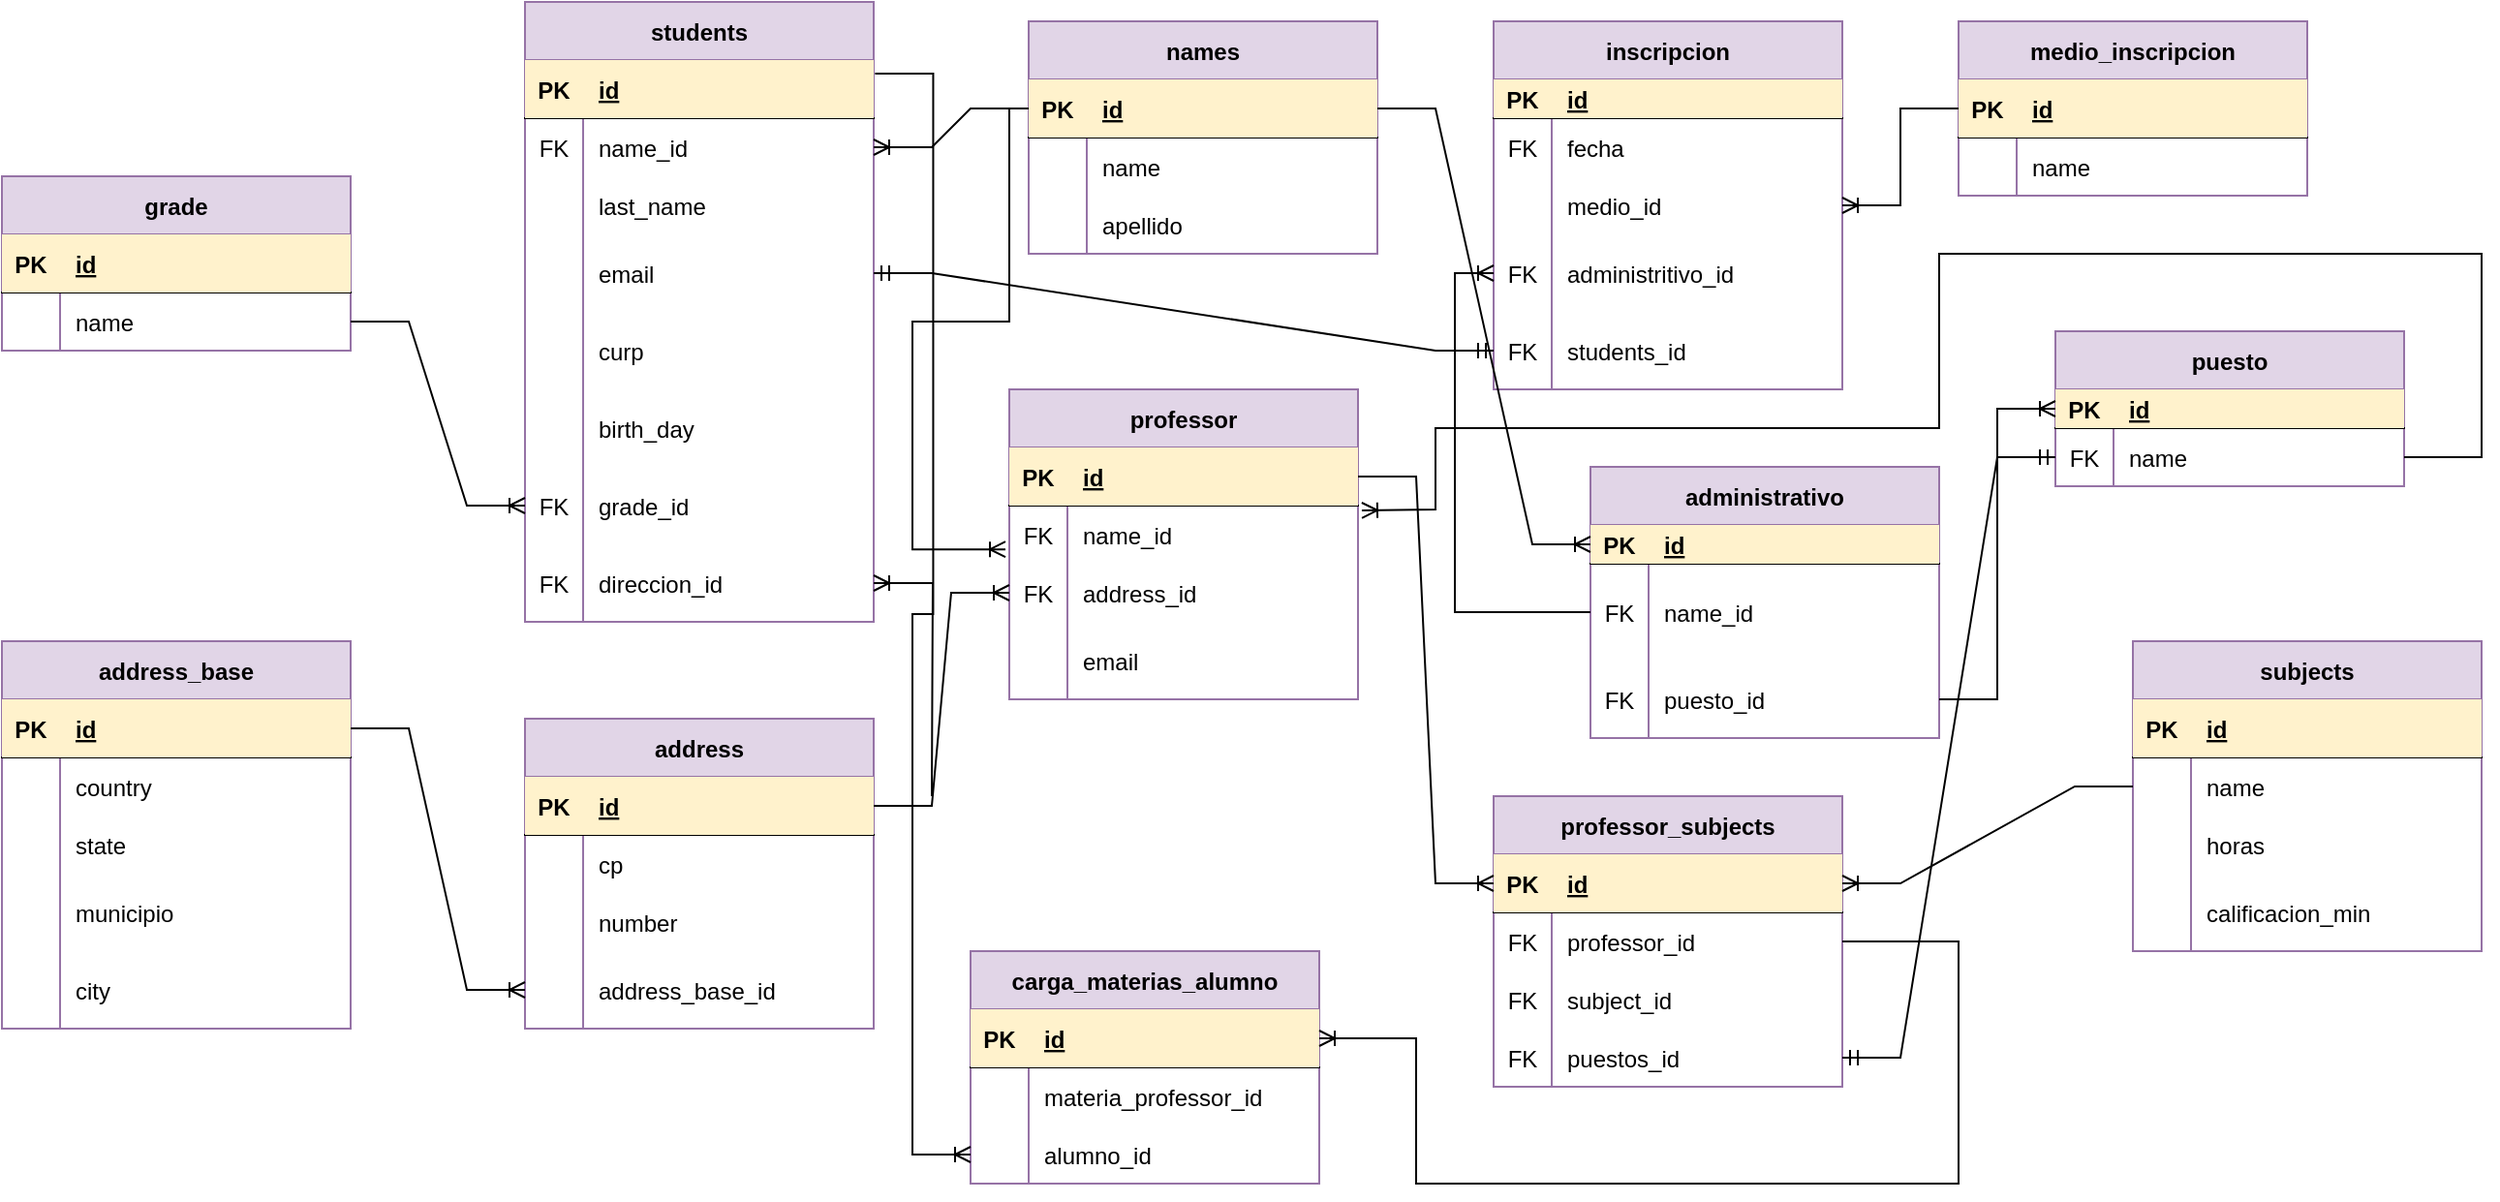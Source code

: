 <mxfile version="20.2.3" type="github">
  <diagram id="W_bk4zVzD99Cx0M_uc0C" name="Page-1">
    <mxGraphModel dx="2148" dy="714" grid="1" gridSize="10" guides="1" tooltips="1" connect="1" arrows="1" fold="1" page="1" pageScale="1" pageWidth="850" pageHeight="1100" math="0" shadow="0">
      <root>
        <mxCell id="0" />
        <mxCell id="1" parent="0" />
        <mxCell id="ZZnaPLIlAdS6XIxNpHhG-14" value="students" style="shape=table;startSize=30;container=1;collapsible=1;childLayout=tableLayout;fixedRows=1;rowLines=0;fontStyle=1;align=center;resizeLast=1;fillColor=#e1d5e7;strokeColor=#9673a6;" vertex="1" parent="1">
          <mxGeometry x="60" y="30" width="180" height="320" as="geometry">
            <mxRectangle x="80" y="40" width="90" height="30" as="alternateBounds" />
          </mxGeometry>
        </mxCell>
        <mxCell id="ZZnaPLIlAdS6XIxNpHhG-15" value="" style="shape=tableRow;horizontal=0;startSize=0;swimlaneHead=0;swimlaneBody=0;fillColor=none;collapsible=0;dropTarget=0;points=[[0,0.5],[1,0.5]];portConstraint=eastwest;top=0;left=0;right=0;bottom=1;" vertex="1" parent="ZZnaPLIlAdS6XIxNpHhG-14">
          <mxGeometry y="30" width="180" height="30" as="geometry" />
        </mxCell>
        <mxCell id="ZZnaPLIlAdS6XIxNpHhG-16" value="PK" style="shape=partialRectangle;connectable=0;fillColor=#fff2cc;top=0;left=0;bottom=0;right=0;fontStyle=1;overflow=hidden;strokeColor=#d6b656;" vertex="1" parent="ZZnaPLIlAdS6XIxNpHhG-15">
          <mxGeometry width="30" height="30" as="geometry">
            <mxRectangle width="30" height="30" as="alternateBounds" />
          </mxGeometry>
        </mxCell>
        <mxCell id="ZZnaPLIlAdS6XIxNpHhG-17" value="id" style="shape=partialRectangle;connectable=0;fillColor=#fff2cc;top=0;left=0;bottom=0;right=0;align=left;spacingLeft=6;fontStyle=5;overflow=hidden;strokeColor=#d6b656;" vertex="1" parent="ZZnaPLIlAdS6XIxNpHhG-15">
          <mxGeometry x="30" width="150" height="30" as="geometry">
            <mxRectangle width="150" height="30" as="alternateBounds" />
          </mxGeometry>
        </mxCell>
        <mxCell id="ZZnaPLIlAdS6XIxNpHhG-18" value="" style="shape=tableRow;horizontal=0;startSize=0;swimlaneHead=0;swimlaneBody=0;fillColor=none;collapsible=0;dropTarget=0;points=[[0,0.5],[1,0.5]];portConstraint=eastwest;top=0;left=0;right=0;bottom=0;" vertex="1" parent="ZZnaPLIlAdS6XIxNpHhG-14">
          <mxGeometry y="60" width="180" height="30" as="geometry" />
        </mxCell>
        <mxCell id="ZZnaPLIlAdS6XIxNpHhG-19" value="FK" style="shape=partialRectangle;connectable=0;fillColor=none;top=0;left=0;bottom=0;right=0;editable=1;overflow=hidden;" vertex="1" parent="ZZnaPLIlAdS6XIxNpHhG-18">
          <mxGeometry width="30" height="30" as="geometry">
            <mxRectangle width="30" height="30" as="alternateBounds" />
          </mxGeometry>
        </mxCell>
        <mxCell id="ZZnaPLIlAdS6XIxNpHhG-20" value="name_id" style="shape=partialRectangle;connectable=0;fillColor=none;top=0;left=0;bottom=0;right=0;align=left;spacingLeft=6;overflow=hidden;" vertex="1" parent="ZZnaPLIlAdS6XIxNpHhG-18">
          <mxGeometry x="30" width="150" height="30" as="geometry">
            <mxRectangle width="150" height="30" as="alternateBounds" />
          </mxGeometry>
        </mxCell>
        <mxCell id="ZZnaPLIlAdS6XIxNpHhG-21" value="" style="shape=tableRow;horizontal=0;startSize=0;swimlaneHead=0;swimlaneBody=0;fillColor=none;collapsible=0;dropTarget=0;points=[[0,0.5],[1,0.5]];portConstraint=eastwest;top=0;left=0;right=0;bottom=0;" vertex="1" parent="ZZnaPLIlAdS6XIxNpHhG-14">
          <mxGeometry y="90" width="180" height="30" as="geometry" />
        </mxCell>
        <mxCell id="ZZnaPLIlAdS6XIxNpHhG-22" value="" style="shape=partialRectangle;connectable=0;fillColor=none;top=0;left=0;bottom=0;right=0;editable=1;overflow=hidden;" vertex="1" parent="ZZnaPLIlAdS6XIxNpHhG-21">
          <mxGeometry width="30" height="30" as="geometry">
            <mxRectangle width="30" height="30" as="alternateBounds" />
          </mxGeometry>
        </mxCell>
        <mxCell id="ZZnaPLIlAdS6XIxNpHhG-23" value="last_name" style="shape=partialRectangle;connectable=0;fillColor=none;top=0;left=0;bottom=0;right=0;align=left;spacingLeft=6;overflow=hidden;" vertex="1" parent="ZZnaPLIlAdS6XIxNpHhG-21">
          <mxGeometry x="30" width="150" height="30" as="geometry">
            <mxRectangle width="150" height="30" as="alternateBounds" />
          </mxGeometry>
        </mxCell>
        <mxCell id="ZZnaPLIlAdS6XIxNpHhG-24" value="" style="shape=tableRow;horizontal=0;startSize=0;swimlaneHead=0;swimlaneBody=0;fillColor=none;collapsible=0;dropTarget=0;points=[[0,0.5],[1,0.5]];portConstraint=eastwest;top=0;left=0;right=0;bottom=0;" vertex="1" parent="ZZnaPLIlAdS6XIxNpHhG-14">
          <mxGeometry y="120" width="180" height="40" as="geometry" />
        </mxCell>
        <mxCell id="ZZnaPLIlAdS6XIxNpHhG-25" value="" style="shape=partialRectangle;connectable=0;fillColor=none;top=0;left=0;bottom=0;right=0;editable=1;overflow=hidden;" vertex="1" parent="ZZnaPLIlAdS6XIxNpHhG-24">
          <mxGeometry width="30" height="40" as="geometry">
            <mxRectangle width="30" height="40" as="alternateBounds" />
          </mxGeometry>
        </mxCell>
        <mxCell id="ZZnaPLIlAdS6XIxNpHhG-26" value="email" style="shape=partialRectangle;connectable=0;fillColor=none;top=0;left=0;bottom=0;right=0;align=left;spacingLeft=6;overflow=hidden;" vertex="1" parent="ZZnaPLIlAdS6XIxNpHhG-24">
          <mxGeometry x="30" width="150" height="40" as="geometry">
            <mxRectangle width="150" height="40" as="alternateBounds" />
          </mxGeometry>
        </mxCell>
        <mxCell id="ZZnaPLIlAdS6XIxNpHhG-53" value="" style="shape=tableRow;horizontal=0;startSize=0;swimlaneHead=0;swimlaneBody=0;fillColor=none;collapsible=0;dropTarget=0;points=[[0,0.5],[1,0.5]];portConstraint=eastwest;top=0;left=0;right=0;bottom=0;" vertex="1" parent="ZZnaPLIlAdS6XIxNpHhG-14">
          <mxGeometry y="160" width="180" height="40" as="geometry" />
        </mxCell>
        <mxCell id="ZZnaPLIlAdS6XIxNpHhG-54" value="" style="shape=partialRectangle;connectable=0;fillColor=none;top=0;left=0;bottom=0;right=0;editable=1;overflow=hidden;" vertex="1" parent="ZZnaPLIlAdS6XIxNpHhG-53">
          <mxGeometry width="30" height="40" as="geometry">
            <mxRectangle width="30" height="40" as="alternateBounds" />
          </mxGeometry>
        </mxCell>
        <mxCell id="ZZnaPLIlAdS6XIxNpHhG-55" value="curp" style="shape=partialRectangle;connectable=0;fillColor=none;top=0;left=0;bottom=0;right=0;align=left;spacingLeft=6;overflow=hidden;" vertex="1" parent="ZZnaPLIlAdS6XIxNpHhG-53">
          <mxGeometry x="30" width="150" height="40" as="geometry">
            <mxRectangle width="150" height="40" as="alternateBounds" />
          </mxGeometry>
        </mxCell>
        <mxCell id="ZZnaPLIlAdS6XIxNpHhG-56" value="" style="shape=tableRow;horizontal=0;startSize=0;swimlaneHead=0;swimlaneBody=0;fillColor=none;collapsible=0;dropTarget=0;points=[[0,0.5],[1,0.5]];portConstraint=eastwest;top=0;left=0;right=0;bottom=0;" vertex="1" parent="ZZnaPLIlAdS6XIxNpHhG-14">
          <mxGeometry y="200" width="180" height="40" as="geometry" />
        </mxCell>
        <mxCell id="ZZnaPLIlAdS6XIxNpHhG-57" value="" style="shape=partialRectangle;connectable=0;fillColor=none;top=0;left=0;bottom=0;right=0;editable=1;overflow=hidden;" vertex="1" parent="ZZnaPLIlAdS6XIxNpHhG-56">
          <mxGeometry width="30" height="40" as="geometry">
            <mxRectangle width="30" height="40" as="alternateBounds" />
          </mxGeometry>
        </mxCell>
        <mxCell id="ZZnaPLIlAdS6XIxNpHhG-58" value="birth_day" style="shape=partialRectangle;connectable=0;fillColor=none;top=0;left=0;bottom=0;right=0;align=left;spacingLeft=6;overflow=hidden;" vertex="1" parent="ZZnaPLIlAdS6XIxNpHhG-56">
          <mxGeometry x="30" width="150" height="40" as="geometry">
            <mxRectangle width="150" height="40" as="alternateBounds" />
          </mxGeometry>
        </mxCell>
        <mxCell id="ZZnaPLIlAdS6XIxNpHhG-59" value="" style="shape=tableRow;horizontal=0;startSize=0;swimlaneHead=0;swimlaneBody=0;fillColor=none;collapsible=0;dropTarget=0;points=[[0,0.5],[1,0.5]];portConstraint=eastwest;top=0;left=0;right=0;bottom=0;" vertex="1" parent="ZZnaPLIlAdS6XIxNpHhG-14">
          <mxGeometry y="240" width="180" height="40" as="geometry" />
        </mxCell>
        <mxCell id="ZZnaPLIlAdS6XIxNpHhG-60" value="FK" style="shape=partialRectangle;connectable=0;fillColor=none;top=0;left=0;bottom=0;right=0;editable=1;overflow=hidden;" vertex="1" parent="ZZnaPLIlAdS6XIxNpHhG-59">
          <mxGeometry width="30" height="40" as="geometry">
            <mxRectangle width="30" height="40" as="alternateBounds" />
          </mxGeometry>
        </mxCell>
        <mxCell id="ZZnaPLIlAdS6XIxNpHhG-61" value="grade_id" style="shape=partialRectangle;connectable=0;fillColor=none;top=0;left=0;bottom=0;right=0;align=left;spacingLeft=6;overflow=hidden;" vertex="1" parent="ZZnaPLIlAdS6XIxNpHhG-59">
          <mxGeometry x="30" width="150" height="40" as="geometry">
            <mxRectangle width="150" height="40" as="alternateBounds" />
          </mxGeometry>
        </mxCell>
        <mxCell id="ZZnaPLIlAdS6XIxNpHhG-307" value="" style="shape=tableRow;horizontal=0;startSize=0;swimlaneHead=0;swimlaneBody=0;fillColor=none;collapsible=0;dropTarget=0;points=[[0,0.5],[1,0.5]];portConstraint=eastwest;top=0;left=0;right=0;bottom=0;" vertex="1" parent="ZZnaPLIlAdS6XIxNpHhG-14">
          <mxGeometry y="280" width="180" height="40" as="geometry" />
        </mxCell>
        <mxCell id="ZZnaPLIlAdS6XIxNpHhG-308" value="FK" style="shape=partialRectangle;connectable=0;fillColor=none;top=0;left=0;bottom=0;right=0;editable=1;overflow=hidden;" vertex="1" parent="ZZnaPLIlAdS6XIxNpHhG-307">
          <mxGeometry width="30" height="40" as="geometry">
            <mxRectangle width="30" height="40" as="alternateBounds" />
          </mxGeometry>
        </mxCell>
        <mxCell id="ZZnaPLIlAdS6XIxNpHhG-309" value="direccion_id" style="shape=partialRectangle;connectable=0;fillColor=none;top=0;left=0;bottom=0;right=0;align=left;spacingLeft=6;overflow=hidden;" vertex="1" parent="ZZnaPLIlAdS6XIxNpHhG-307">
          <mxGeometry x="30" width="150" height="40" as="geometry">
            <mxRectangle width="150" height="40" as="alternateBounds" />
          </mxGeometry>
        </mxCell>
        <mxCell id="ZZnaPLIlAdS6XIxNpHhG-99" value="address" style="shape=table;startSize=30;container=1;collapsible=1;childLayout=tableLayout;fixedRows=1;rowLines=0;fontStyle=1;align=center;resizeLast=1;fillColor=#e1d5e7;strokeColor=#9673a6;" vertex="1" parent="1">
          <mxGeometry x="60" y="400" width="180" height="160" as="geometry">
            <mxRectangle x="80" y="40" width="90" height="30" as="alternateBounds" />
          </mxGeometry>
        </mxCell>
        <mxCell id="ZZnaPLIlAdS6XIxNpHhG-100" value="" style="shape=tableRow;horizontal=0;startSize=0;swimlaneHead=0;swimlaneBody=0;fillColor=none;collapsible=0;dropTarget=0;points=[[0,0.5],[1,0.5]];portConstraint=eastwest;top=0;left=0;right=0;bottom=1;" vertex="1" parent="ZZnaPLIlAdS6XIxNpHhG-99">
          <mxGeometry y="30" width="180" height="30" as="geometry" />
        </mxCell>
        <mxCell id="ZZnaPLIlAdS6XIxNpHhG-101" value="PK" style="shape=partialRectangle;connectable=0;fillColor=#fff2cc;top=0;left=0;bottom=0;right=0;fontStyle=1;overflow=hidden;strokeColor=#d6b656;" vertex="1" parent="ZZnaPLIlAdS6XIxNpHhG-100">
          <mxGeometry width="30" height="30" as="geometry">
            <mxRectangle width="30" height="30" as="alternateBounds" />
          </mxGeometry>
        </mxCell>
        <mxCell id="ZZnaPLIlAdS6XIxNpHhG-102" value="id" style="shape=partialRectangle;connectable=0;fillColor=#fff2cc;top=0;left=0;bottom=0;right=0;align=left;spacingLeft=6;fontStyle=5;overflow=hidden;strokeColor=#d6b656;" vertex="1" parent="ZZnaPLIlAdS6XIxNpHhG-100">
          <mxGeometry x="30" width="150" height="30" as="geometry">
            <mxRectangle width="150" height="30" as="alternateBounds" />
          </mxGeometry>
        </mxCell>
        <mxCell id="ZZnaPLIlAdS6XIxNpHhG-103" value="" style="shape=tableRow;horizontal=0;startSize=0;swimlaneHead=0;swimlaneBody=0;fillColor=none;collapsible=0;dropTarget=0;points=[[0,0.5],[1,0.5]];portConstraint=eastwest;top=0;left=0;right=0;bottom=0;" vertex="1" parent="ZZnaPLIlAdS6XIxNpHhG-99">
          <mxGeometry y="60" width="180" height="30" as="geometry" />
        </mxCell>
        <mxCell id="ZZnaPLIlAdS6XIxNpHhG-104" value="" style="shape=partialRectangle;connectable=0;fillColor=none;top=0;left=0;bottom=0;right=0;editable=1;overflow=hidden;" vertex="1" parent="ZZnaPLIlAdS6XIxNpHhG-103">
          <mxGeometry width="30" height="30" as="geometry">
            <mxRectangle width="30" height="30" as="alternateBounds" />
          </mxGeometry>
        </mxCell>
        <mxCell id="ZZnaPLIlAdS6XIxNpHhG-105" value="cp" style="shape=partialRectangle;connectable=0;fillColor=none;top=0;left=0;bottom=0;right=0;align=left;spacingLeft=6;overflow=hidden;" vertex="1" parent="ZZnaPLIlAdS6XIxNpHhG-103">
          <mxGeometry x="30" width="150" height="30" as="geometry">
            <mxRectangle width="150" height="30" as="alternateBounds" />
          </mxGeometry>
        </mxCell>
        <mxCell id="ZZnaPLIlAdS6XIxNpHhG-106" value="" style="shape=tableRow;horizontal=0;startSize=0;swimlaneHead=0;swimlaneBody=0;fillColor=none;collapsible=0;dropTarget=0;points=[[0,0.5],[1,0.5]];portConstraint=eastwest;top=0;left=0;right=0;bottom=0;" vertex="1" parent="ZZnaPLIlAdS6XIxNpHhG-99">
          <mxGeometry y="90" width="180" height="30" as="geometry" />
        </mxCell>
        <mxCell id="ZZnaPLIlAdS6XIxNpHhG-107" value="" style="shape=partialRectangle;connectable=0;fillColor=none;top=0;left=0;bottom=0;right=0;editable=1;overflow=hidden;" vertex="1" parent="ZZnaPLIlAdS6XIxNpHhG-106">
          <mxGeometry width="30" height="30" as="geometry">
            <mxRectangle width="30" height="30" as="alternateBounds" />
          </mxGeometry>
        </mxCell>
        <mxCell id="ZZnaPLIlAdS6XIxNpHhG-108" value="number" style="shape=partialRectangle;connectable=0;fillColor=none;top=0;left=0;bottom=0;right=0;align=left;spacingLeft=6;overflow=hidden;" vertex="1" parent="ZZnaPLIlAdS6XIxNpHhG-106">
          <mxGeometry x="30" width="150" height="30" as="geometry">
            <mxRectangle width="150" height="30" as="alternateBounds" />
          </mxGeometry>
        </mxCell>
        <mxCell id="ZZnaPLIlAdS6XIxNpHhG-109" value="" style="shape=tableRow;horizontal=0;startSize=0;swimlaneHead=0;swimlaneBody=0;fillColor=none;collapsible=0;dropTarget=0;points=[[0,0.5],[1,0.5]];portConstraint=eastwest;top=0;left=0;right=0;bottom=0;" vertex="1" parent="ZZnaPLIlAdS6XIxNpHhG-99">
          <mxGeometry y="120" width="180" height="40" as="geometry" />
        </mxCell>
        <mxCell id="ZZnaPLIlAdS6XIxNpHhG-110" value="" style="shape=partialRectangle;connectable=0;fillColor=none;top=0;left=0;bottom=0;right=0;editable=1;overflow=hidden;" vertex="1" parent="ZZnaPLIlAdS6XIxNpHhG-109">
          <mxGeometry width="30" height="40" as="geometry">
            <mxRectangle width="30" height="40" as="alternateBounds" />
          </mxGeometry>
        </mxCell>
        <mxCell id="ZZnaPLIlAdS6XIxNpHhG-111" value="address_base_id" style="shape=partialRectangle;connectable=0;fillColor=none;top=0;left=0;bottom=0;right=0;align=left;spacingLeft=6;overflow=hidden;" vertex="1" parent="ZZnaPLIlAdS6XIxNpHhG-109">
          <mxGeometry x="30" width="150" height="40" as="geometry">
            <mxRectangle width="150" height="40" as="alternateBounds" />
          </mxGeometry>
        </mxCell>
        <mxCell id="ZZnaPLIlAdS6XIxNpHhG-121" value="address_base" style="shape=table;startSize=30;container=1;collapsible=1;childLayout=tableLayout;fixedRows=1;rowLines=0;fontStyle=1;align=center;resizeLast=1;fillColor=#e1d5e7;strokeColor=#9673a6;" vertex="1" parent="1">
          <mxGeometry x="-210" y="360" width="180" height="200" as="geometry">
            <mxRectangle x="80" y="40" width="90" height="30" as="alternateBounds" />
          </mxGeometry>
        </mxCell>
        <mxCell id="ZZnaPLIlAdS6XIxNpHhG-122" value="" style="shape=tableRow;horizontal=0;startSize=0;swimlaneHead=0;swimlaneBody=0;fillColor=none;collapsible=0;dropTarget=0;points=[[0,0.5],[1,0.5]];portConstraint=eastwest;top=0;left=0;right=0;bottom=1;" vertex="1" parent="ZZnaPLIlAdS6XIxNpHhG-121">
          <mxGeometry y="30" width="180" height="30" as="geometry" />
        </mxCell>
        <mxCell id="ZZnaPLIlAdS6XIxNpHhG-123" value="PK" style="shape=partialRectangle;connectable=0;fillColor=#fff2cc;top=0;left=0;bottom=0;right=0;fontStyle=1;overflow=hidden;strokeColor=#d6b656;" vertex="1" parent="ZZnaPLIlAdS6XIxNpHhG-122">
          <mxGeometry width="30" height="30" as="geometry">
            <mxRectangle width="30" height="30" as="alternateBounds" />
          </mxGeometry>
        </mxCell>
        <mxCell id="ZZnaPLIlAdS6XIxNpHhG-124" value="id" style="shape=partialRectangle;connectable=0;fillColor=#fff2cc;top=0;left=0;bottom=0;right=0;align=left;spacingLeft=6;fontStyle=5;overflow=hidden;strokeColor=#d6b656;" vertex="1" parent="ZZnaPLIlAdS6XIxNpHhG-122">
          <mxGeometry x="30" width="150" height="30" as="geometry">
            <mxRectangle width="150" height="30" as="alternateBounds" />
          </mxGeometry>
        </mxCell>
        <mxCell id="ZZnaPLIlAdS6XIxNpHhG-125" value="" style="shape=tableRow;horizontal=0;startSize=0;swimlaneHead=0;swimlaneBody=0;fillColor=none;collapsible=0;dropTarget=0;points=[[0,0.5],[1,0.5]];portConstraint=eastwest;top=0;left=0;right=0;bottom=0;" vertex="1" parent="ZZnaPLIlAdS6XIxNpHhG-121">
          <mxGeometry y="60" width="180" height="30" as="geometry" />
        </mxCell>
        <mxCell id="ZZnaPLIlAdS6XIxNpHhG-126" value="" style="shape=partialRectangle;connectable=0;fillColor=none;top=0;left=0;bottom=0;right=0;editable=1;overflow=hidden;" vertex="1" parent="ZZnaPLIlAdS6XIxNpHhG-125">
          <mxGeometry width="30" height="30" as="geometry">
            <mxRectangle width="30" height="30" as="alternateBounds" />
          </mxGeometry>
        </mxCell>
        <mxCell id="ZZnaPLIlAdS6XIxNpHhG-127" value="country" style="shape=partialRectangle;connectable=0;fillColor=none;top=0;left=0;bottom=0;right=0;align=left;spacingLeft=6;overflow=hidden;" vertex="1" parent="ZZnaPLIlAdS6XIxNpHhG-125">
          <mxGeometry x="30" width="150" height="30" as="geometry">
            <mxRectangle width="150" height="30" as="alternateBounds" />
          </mxGeometry>
        </mxCell>
        <mxCell id="ZZnaPLIlAdS6XIxNpHhG-128" value="" style="shape=tableRow;horizontal=0;startSize=0;swimlaneHead=0;swimlaneBody=0;fillColor=none;collapsible=0;dropTarget=0;points=[[0,0.5],[1,0.5]];portConstraint=eastwest;top=0;left=0;right=0;bottom=0;" vertex="1" parent="ZZnaPLIlAdS6XIxNpHhG-121">
          <mxGeometry y="90" width="180" height="30" as="geometry" />
        </mxCell>
        <mxCell id="ZZnaPLIlAdS6XIxNpHhG-129" value="" style="shape=partialRectangle;connectable=0;fillColor=none;top=0;left=0;bottom=0;right=0;editable=1;overflow=hidden;" vertex="1" parent="ZZnaPLIlAdS6XIxNpHhG-128">
          <mxGeometry width="30" height="30" as="geometry">
            <mxRectangle width="30" height="30" as="alternateBounds" />
          </mxGeometry>
        </mxCell>
        <mxCell id="ZZnaPLIlAdS6XIxNpHhG-130" value="state" style="shape=partialRectangle;connectable=0;fillColor=none;top=0;left=0;bottom=0;right=0;align=left;spacingLeft=6;overflow=hidden;" vertex="1" parent="ZZnaPLIlAdS6XIxNpHhG-128">
          <mxGeometry x="30" width="150" height="30" as="geometry">
            <mxRectangle width="150" height="30" as="alternateBounds" />
          </mxGeometry>
        </mxCell>
        <mxCell id="ZZnaPLIlAdS6XIxNpHhG-131" value="" style="shape=tableRow;horizontal=0;startSize=0;swimlaneHead=0;swimlaneBody=0;fillColor=none;collapsible=0;dropTarget=0;points=[[0,0.5],[1,0.5]];portConstraint=eastwest;top=0;left=0;right=0;bottom=0;" vertex="1" parent="ZZnaPLIlAdS6XIxNpHhG-121">
          <mxGeometry y="120" width="180" height="40" as="geometry" />
        </mxCell>
        <mxCell id="ZZnaPLIlAdS6XIxNpHhG-132" value="" style="shape=partialRectangle;connectable=0;fillColor=none;top=0;left=0;bottom=0;right=0;editable=1;overflow=hidden;" vertex="1" parent="ZZnaPLIlAdS6XIxNpHhG-131">
          <mxGeometry width="30" height="40" as="geometry">
            <mxRectangle width="30" height="40" as="alternateBounds" />
          </mxGeometry>
        </mxCell>
        <mxCell id="ZZnaPLIlAdS6XIxNpHhG-133" value="municipio" style="shape=partialRectangle;connectable=0;fillColor=none;top=0;left=0;bottom=0;right=0;align=left;spacingLeft=6;overflow=hidden;" vertex="1" parent="ZZnaPLIlAdS6XIxNpHhG-131">
          <mxGeometry x="30" width="150" height="40" as="geometry">
            <mxRectangle width="150" height="40" as="alternateBounds" />
          </mxGeometry>
        </mxCell>
        <mxCell id="ZZnaPLIlAdS6XIxNpHhG-134" value="" style="shape=tableRow;horizontal=0;startSize=0;swimlaneHead=0;swimlaneBody=0;fillColor=none;collapsible=0;dropTarget=0;points=[[0,0.5],[1,0.5]];portConstraint=eastwest;top=0;left=0;right=0;bottom=0;" vertex="1" parent="ZZnaPLIlAdS6XIxNpHhG-121">
          <mxGeometry y="160" width="180" height="40" as="geometry" />
        </mxCell>
        <mxCell id="ZZnaPLIlAdS6XIxNpHhG-135" value="" style="shape=partialRectangle;connectable=0;fillColor=none;top=0;left=0;bottom=0;right=0;editable=1;overflow=hidden;" vertex="1" parent="ZZnaPLIlAdS6XIxNpHhG-134">
          <mxGeometry width="30" height="40" as="geometry">
            <mxRectangle width="30" height="40" as="alternateBounds" />
          </mxGeometry>
        </mxCell>
        <mxCell id="ZZnaPLIlAdS6XIxNpHhG-136" value="city" style="shape=partialRectangle;connectable=0;fillColor=none;top=0;left=0;bottom=0;right=0;align=left;spacingLeft=6;overflow=hidden;" vertex="1" parent="ZZnaPLIlAdS6XIxNpHhG-134">
          <mxGeometry x="30" width="150" height="40" as="geometry">
            <mxRectangle width="150" height="40" as="alternateBounds" />
          </mxGeometry>
        </mxCell>
        <mxCell id="ZZnaPLIlAdS6XIxNpHhG-143" value="names" style="shape=table;startSize=30;container=1;collapsible=1;childLayout=tableLayout;fixedRows=1;rowLines=0;fontStyle=1;align=center;resizeLast=1;fillColor=#e1d5e7;strokeColor=#9673a6;" vertex="1" parent="1">
          <mxGeometry x="320" y="40" width="180" height="120" as="geometry">
            <mxRectangle x="80" y="40" width="90" height="30" as="alternateBounds" />
          </mxGeometry>
        </mxCell>
        <mxCell id="ZZnaPLIlAdS6XIxNpHhG-144" value="" style="shape=tableRow;horizontal=0;startSize=0;swimlaneHead=0;swimlaneBody=0;fillColor=none;collapsible=0;dropTarget=0;points=[[0,0.5],[1,0.5]];portConstraint=eastwest;top=0;left=0;right=0;bottom=1;" vertex="1" parent="ZZnaPLIlAdS6XIxNpHhG-143">
          <mxGeometry y="30" width="180" height="30" as="geometry" />
        </mxCell>
        <mxCell id="ZZnaPLIlAdS6XIxNpHhG-145" value="PK" style="shape=partialRectangle;connectable=0;fillColor=#fff2cc;top=0;left=0;bottom=0;right=0;fontStyle=1;overflow=hidden;strokeColor=#d6b656;" vertex="1" parent="ZZnaPLIlAdS6XIxNpHhG-144">
          <mxGeometry width="30" height="30" as="geometry">
            <mxRectangle width="30" height="30" as="alternateBounds" />
          </mxGeometry>
        </mxCell>
        <mxCell id="ZZnaPLIlAdS6XIxNpHhG-146" value="id" style="shape=partialRectangle;connectable=0;fillColor=#fff2cc;top=0;left=0;bottom=0;right=0;align=left;spacingLeft=6;fontStyle=5;overflow=hidden;strokeColor=#d6b656;" vertex="1" parent="ZZnaPLIlAdS6XIxNpHhG-144">
          <mxGeometry x="30" width="150" height="30" as="geometry">
            <mxRectangle width="150" height="30" as="alternateBounds" />
          </mxGeometry>
        </mxCell>
        <mxCell id="ZZnaPLIlAdS6XIxNpHhG-147" value="" style="shape=tableRow;horizontal=0;startSize=0;swimlaneHead=0;swimlaneBody=0;fillColor=none;collapsible=0;dropTarget=0;points=[[0,0.5],[1,0.5]];portConstraint=eastwest;top=0;left=0;right=0;bottom=0;" vertex="1" parent="ZZnaPLIlAdS6XIxNpHhG-143">
          <mxGeometry y="60" width="180" height="30" as="geometry" />
        </mxCell>
        <mxCell id="ZZnaPLIlAdS6XIxNpHhG-148" value="" style="shape=partialRectangle;connectable=0;fillColor=none;top=0;left=0;bottom=0;right=0;editable=1;overflow=hidden;" vertex="1" parent="ZZnaPLIlAdS6XIxNpHhG-147">
          <mxGeometry width="30" height="30" as="geometry">
            <mxRectangle width="30" height="30" as="alternateBounds" />
          </mxGeometry>
        </mxCell>
        <mxCell id="ZZnaPLIlAdS6XIxNpHhG-149" value="name" style="shape=partialRectangle;connectable=0;fillColor=none;top=0;left=0;bottom=0;right=0;align=left;spacingLeft=6;overflow=hidden;" vertex="1" parent="ZZnaPLIlAdS6XIxNpHhG-147">
          <mxGeometry x="30" width="150" height="30" as="geometry">
            <mxRectangle width="150" height="30" as="alternateBounds" />
          </mxGeometry>
        </mxCell>
        <mxCell id="ZZnaPLIlAdS6XIxNpHhG-150" value="" style="shape=tableRow;horizontal=0;startSize=0;swimlaneHead=0;swimlaneBody=0;fillColor=none;collapsible=0;dropTarget=0;points=[[0,0.5],[1,0.5]];portConstraint=eastwest;top=0;left=0;right=0;bottom=0;" vertex="1" parent="ZZnaPLIlAdS6XIxNpHhG-143">
          <mxGeometry y="90" width="180" height="30" as="geometry" />
        </mxCell>
        <mxCell id="ZZnaPLIlAdS6XIxNpHhG-151" value="" style="shape=partialRectangle;connectable=0;fillColor=none;top=0;left=0;bottom=0;right=0;editable=1;overflow=hidden;" vertex="1" parent="ZZnaPLIlAdS6XIxNpHhG-150">
          <mxGeometry width="30" height="30" as="geometry">
            <mxRectangle width="30" height="30" as="alternateBounds" />
          </mxGeometry>
        </mxCell>
        <mxCell id="ZZnaPLIlAdS6XIxNpHhG-152" value="apellido" style="shape=partialRectangle;connectable=0;fillColor=none;top=0;left=0;bottom=0;right=0;align=left;spacingLeft=6;overflow=hidden;" vertex="1" parent="ZZnaPLIlAdS6XIxNpHhG-150">
          <mxGeometry x="30" width="150" height="30" as="geometry">
            <mxRectangle width="150" height="30" as="alternateBounds" />
          </mxGeometry>
        </mxCell>
        <mxCell id="ZZnaPLIlAdS6XIxNpHhG-156" value="grade" style="shape=table;startSize=30;container=1;collapsible=1;childLayout=tableLayout;fixedRows=1;rowLines=0;fontStyle=1;align=center;resizeLast=1;fillColor=#e1d5e7;strokeColor=#9673a6;" vertex="1" parent="1">
          <mxGeometry x="-210" y="120" width="180" height="90" as="geometry">
            <mxRectangle x="80" y="40" width="90" height="30" as="alternateBounds" />
          </mxGeometry>
        </mxCell>
        <mxCell id="ZZnaPLIlAdS6XIxNpHhG-157" value="" style="shape=tableRow;horizontal=0;startSize=0;swimlaneHead=0;swimlaneBody=0;fillColor=none;collapsible=0;dropTarget=0;points=[[0,0.5],[1,0.5]];portConstraint=eastwest;top=0;left=0;right=0;bottom=1;" vertex="1" parent="ZZnaPLIlAdS6XIxNpHhG-156">
          <mxGeometry y="30" width="180" height="30" as="geometry" />
        </mxCell>
        <mxCell id="ZZnaPLIlAdS6XIxNpHhG-158" value="PK" style="shape=partialRectangle;connectable=0;fillColor=#fff2cc;top=0;left=0;bottom=0;right=0;fontStyle=1;overflow=hidden;strokeColor=#d6b656;" vertex="1" parent="ZZnaPLIlAdS6XIxNpHhG-157">
          <mxGeometry width="30" height="30" as="geometry">
            <mxRectangle width="30" height="30" as="alternateBounds" />
          </mxGeometry>
        </mxCell>
        <mxCell id="ZZnaPLIlAdS6XIxNpHhG-159" value="id" style="shape=partialRectangle;connectable=0;fillColor=#fff2cc;top=0;left=0;bottom=0;right=0;align=left;spacingLeft=6;fontStyle=5;overflow=hidden;strokeColor=#d6b656;" vertex="1" parent="ZZnaPLIlAdS6XIxNpHhG-157">
          <mxGeometry x="30" width="150" height="30" as="geometry">
            <mxRectangle width="150" height="30" as="alternateBounds" />
          </mxGeometry>
        </mxCell>
        <mxCell id="ZZnaPLIlAdS6XIxNpHhG-160" value="" style="shape=tableRow;horizontal=0;startSize=0;swimlaneHead=0;swimlaneBody=0;fillColor=none;collapsible=0;dropTarget=0;points=[[0,0.5],[1,0.5]];portConstraint=eastwest;top=0;left=0;right=0;bottom=0;" vertex="1" parent="ZZnaPLIlAdS6XIxNpHhG-156">
          <mxGeometry y="60" width="180" height="30" as="geometry" />
        </mxCell>
        <mxCell id="ZZnaPLIlAdS6XIxNpHhG-161" value="" style="shape=partialRectangle;connectable=0;fillColor=none;top=0;left=0;bottom=0;right=0;editable=1;overflow=hidden;" vertex="1" parent="ZZnaPLIlAdS6XIxNpHhG-160">
          <mxGeometry width="30" height="30" as="geometry">
            <mxRectangle width="30" height="30" as="alternateBounds" />
          </mxGeometry>
        </mxCell>
        <mxCell id="ZZnaPLIlAdS6XIxNpHhG-162" value="name" style="shape=partialRectangle;connectable=0;fillColor=none;top=0;left=0;bottom=0;right=0;align=left;spacingLeft=6;overflow=hidden;" vertex="1" parent="ZZnaPLIlAdS6XIxNpHhG-160">
          <mxGeometry x="30" width="150" height="30" as="geometry">
            <mxRectangle width="150" height="30" as="alternateBounds" />
          </mxGeometry>
        </mxCell>
        <mxCell id="ZZnaPLIlAdS6XIxNpHhG-169" value="professor" style="shape=table;startSize=30;container=1;collapsible=1;childLayout=tableLayout;fixedRows=1;rowLines=0;fontStyle=1;align=center;resizeLast=1;fillColor=#e1d5e7;strokeColor=#9673a6;" vertex="1" parent="1">
          <mxGeometry x="310" y="230" width="180" height="160" as="geometry">
            <mxRectangle x="80" y="40" width="90" height="30" as="alternateBounds" />
          </mxGeometry>
        </mxCell>
        <mxCell id="ZZnaPLIlAdS6XIxNpHhG-170" value="" style="shape=tableRow;horizontal=0;startSize=0;swimlaneHead=0;swimlaneBody=0;fillColor=none;collapsible=0;dropTarget=0;points=[[0,0.5],[1,0.5]];portConstraint=eastwest;top=0;left=0;right=0;bottom=1;" vertex="1" parent="ZZnaPLIlAdS6XIxNpHhG-169">
          <mxGeometry y="30" width="180" height="30" as="geometry" />
        </mxCell>
        <mxCell id="ZZnaPLIlAdS6XIxNpHhG-171" value="PK" style="shape=partialRectangle;connectable=0;fillColor=#fff2cc;top=0;left=0;bottom=0;right=0;fontStyle=1;overflow=hidden;strokeColor=#d6b656;" vertex="1" parent="ZZnaPLIlAdS6XIxNpHhG-170">
          <mxGeometry width="30" height="30" as="geometry">
            <mxRectangle width="30" height="30" as="alternateBounds" />
          </mxGeometry>
        </mxCell>
        <mxCell id="ZZnaPLIlAdS6XIxNpHhG-172" value="id" style="shape=partialRectangle;connectable=0;fillColor=#fff2cc;top=0;left=0;bottom=0;right=0;align=left;spacingLeft=6;fontStyle=5;overflow=hidden;strokeColor=#d6b656;" vertex="1" parent="ZZnaPLIlAdS6XIxNpHhG-170">
          <mxGeometry x="30" width="150" height="30" as="geometry">
            <mxRectangle width="150" height="30" as="alternateBounds" />
          </mxGeometry>
        </mxCell>
        <mxCell id="ZZnaPLIlAdS6XIxNpHhG-173" value="" style="shape=tableRow;horizontal=0;startSize=0;swimlaneHead=0;swimlaneBody=0;fillColor=none;collapsible=0;dropTarget=0;points=[[0,0.5],[1,0.5]];portConstraint=eastwest;top=0;left=0;right=0;bottom=0;" vertex="1" parent="ZZnaPLIlAdS6XIxNpHhG-169">
          <mxGeometry y="60" width="180" height="30" as="geometry" />
        </mxCell>
        <mxCell id="ZZnaPLIlAdS6XIxNpHhG-174" value="FK" style="shape=partialRectangle;connectable=0;fillColor=none;top=0;left=0;bottom=0;right=0;editable=1;overflow=hidden;" vertex="1" parent="ZZnaPLIlAdS6XIxNpHhG-173">
          <mxGeometry width="30" height="30" as="geometry">
            <mxRectangle width="30" height="30" as="alternateBounds" />
          </mxGeometry>
        </mxCell>
        <mxCell id="ZZnaPLIlAdS6XIxNpHhG-175" value="name_id" style="shape=partialRectangle;connectable=0;fillColor=none;top=0;left=0;bottom=0;right=0;align=left;spacingLeft=6;overflow=hidden;" vertex="1" parent="ZZnaPLIlAdS6XIxNpHhG-173">
          <mxGeometry x="30" width="150" height="30" as="geometry">
            <mxRectangle width="150" height="30" as="alternateBounds" />
          </mxGeometry>
        </mxCell>
        <mxCell id="ZZnaPLIlAdS6XIxNpHhG-176" value="" style="shape=tableRow;horizontal=0;startSize=0;swimlaneHead=0;swimlaneBody=0;fillColor=none;collapsible=0;dropTarget=0;points=[[0,0.5],[1,0.5]];portConstraint=eastwest;top=0;left=0;right=0;bottom=0;" vertex="1" parent="ZZnaPLIlAdS6XIxNpHhG-169">
          <mxGeometry y="90" width="180" height="30" as="geometry" />
        </mxCell>
        <mxCell id="ZZnaPLIlAdS6XIxNpHhG-177" value="FK" style="shape=partialRectangle;connectable=0;fillColor=none;top=0;left=0;bottom=0;right=0;editable=1;overflow=hidden;" vertex="1" parent="ZZnaPLIlAdS6XIxNpHhG-176">
          <mxGeometry width="30" height="30" as="geometry">
            <mxRectangle width="30" height="30" as="alternateBounds" />
          </mxGeometry>
        </mxCell>
        <mxCell id="ZZnaPLIlAdS6XIxNpHhG-178" value="address_id" style="shape=partialRectangle;connectable=0;fillColor=none;top=0;left=0;bottom=0;right=0;align=left;spacingLeft=6;overflow=hidden;" vertex="1" parent="ZZnaPLIlAdS6XIxNpHhG-176">
          <mxGeometry x="30" width="150" height="30" as="geometry">
            <mxRectangle width="150" height="30" as="alternateBounds" />
          </mxGeometry>
        </mxCell>
        <mxCell id="ZZnaPLIlAdS6XIxNpHhG-179" value="" style="shape=tableRow;horizontal=0;startSize=0;swimlaneHead=0;swimlaneBody=0;fillColor=none;collapsible=0;dropTarget=0;points=[[0,0.5],[1,0.5]];portConstraint=eastwest;top=0;left=0;right=0;bottom=0;" vertex="1" parent="ZZnaPLIlAdS6XIxNpHhG-169">
          <mxGeometry y="120" width="180" height="40" as="geometry" />
        </mxCell>
        <mxCell id="ZZnaPLIlAdS6XIxNpHhG-180" value="" style="shape=partialRectangle;connectable=0;fillColor=none;top=0;left=0;bottom=0;right=0;editable=1;overflow=hidden;" vertex="1" parent="ZZnaPLIlAdS6XIxNpHhG-179">
          <mxGeometry width="30" height="40" as="geometry">
            <mxRectangle width="30" height="40" as="alternateBounds" />
          </mxGeometry>
        </mxCell>
        <mxCell id="ZZnaPLIlAdS6XIxNpHhG-181" value="email" style="shape=partialRectangle;connectable=0;fillColor=none;top=0;left=0;bottom=0;right=0;align=left;spacingLeft=6;overflow=hidden;" vertex="1" parent="ZZnaPLIlAdS6XIxNpHhG-179">
          <mxGeometry x="30" width="150" height="40" as="geometry">
            <mxRectangle width="150" height="40" as="alternateBounds" />
          </mxGeometry>
        </mxCell>
        <mxCell id="ZZnaPLIlAdS6XIxNpHhG-185" value="professor_subjects" style="shape=table;startSize=30;container=1;collapsible=1;childLayout=tableLayout;fixedRows=1;rowLines=0;fontStyle=1;align=center;resizeLast=1;fillColor=#e1d5e7;strokeColor=#9673a6;" vertex="1" parent="1">
          <mxGeometry x="560" y="440" width="180" height="150" as="geometry">
            <mxRectangle x="80" y="40" width="90" height="30" as="alternateBounds" />
          </mxGeometry>
        </mxCell>
        <mxCell id="ZZnaPLIlAdS6XIxNpHhG-186" value="" style="shape=tableRow;horizontal=0;startSize=0;swimlaneHead=0;swimlaneBody=0;fillColor=none;collapsible=0;dropTarget=0;points=[[0,0.5],[1,0.5]];portConstraint=eastwest;top=0;left=0;right=0;bottom=1;" vertex="1" parent="ZZnaPLIlAdS6XIxNpHhG-185">
          <mxGeometry y="30" width="180" height="30" as="geometry" />
        </mxCell>
        <mxCell id="ZZnaPLIlAdS6XIxNpHhG-187" value="PK" style="shape=partialRectangle;connectable=0;fillColor=#fff2cc;top=0;left=0;bottom=0;right=0;fontStyle=1;overflow=hidden;strokeColor=#d6b656;" vertex="1" parent="ZZnaPLIlAdS6XIxNpHhG-186">
          <mxGeometry width="30" height="30" as="geometry">
            <mxRectangle width="30" height="30" as="alternateBounds" />
          </mxGeometry>
        </mxCell>
        <mxCell id="ZZnaPLIlAdS6XIxNpHhG-188" value="id" style="shape=partialRectangle;connectable=0;fillColor=#fff2cc;top=0;left=0;bottom=0;right=0;align=left;spacingLeft=6;fontStyle=5;overflow=hidden;strokeColor=#d6b656;" vertex="1" parent="ZZnaPLIlAdS6XIxNpHhG-186">
          <mxGeometry x="30" width="150" height="30" as="geometry">
            <mxRectangle width="150" height="30" as="alternateBounds" />
          </mxGeometry>
        </mxCell>
        <mxCell id="ZZnaPLIlAdS6XIxNpHhG-189" value="" style="shape=tableRow;horizontal=0;startSize=0;swimlaneHead=0;swimlaneBody=0;fillColor=none;collapsible=0;dropTarget=0;points=[[0,0.5],[1,0.5]];portConstraint=eastwest;top=0;left=0;right=0;bottom=0;" vertex="1" parent="ZZnaPLIlAdS6XIxNpHhG-185">
          <mxGeometry y="60" width="180" height="30" as="geometry" />
        </mxCell>
        <mxCell id="ZZnaPLIlAdS6XIxNpHhG-190" value="FK" style="shape=partialRectangle;connectable=0;fillColor=none;top=0;left=0;bottom=0;right=0;editable=1;overflow=hidden;" vertex="1" parent="ZZnaPLIlAdS6XIxNpHhG-189">
          <mxGeometry width="30" height="30" as="geometry">
            <mxRectangle width="30" height="30" as="alternateBounds" />
          </mxGeometry>
        </mxCell>
        <mxCell id="ZZnaPLIlAdS6XIxNpHhG-191" value="professor_id" style="shape=partialRectangle;connectable=0;fillColor=none;top=0;left=0;bottom=0;right=0;align=left;spacingLeft=6;overflow=hidden;" vertex="1" parent="ZZnaPLIlAdS6XIxNpHhG-189">
          <mxGeometry x="30" width="150" height="30" as="geometry">
            <mxRectangle width="150" height="30" as="alternateBounds" />
          </mxGeometry>
        </mxCell>
        <mxCell id="ZZnaPLIlAdS6XIxNpHhG-192" value="" style="shape=tableRow;horizontal=0;startSize=0;swimlaneHead=0;swimlaneBody=0;fillColor=none;collapsible=0;dropTarget=0;points=[[0,0.5],[1,0.5]];portConstraint=eastwest;top=0;left=0;right=0;bottom=0;" vertex="1" parent="ZZnaPLIlAdS6XIxNpHhG-185">
          <mxGeometry y="90" width="180" height="30" as="geometry" />
        </mxCell>
        <mxCell id="ZZnaPLIlAdS6XIxNpHhG-193" value="FK" style="shape=partialRectangle;connectable=0;fillColor=none;top=0;left=0;bottom=0;right=0;editable=1;overflow=hidden;" vertex="1" parent="ZZnaPLIlAdS6XIxNpHhG-192">
          <mxGeometry width="30" height="30" as="geometry">
            <mxRectangle width="30" height="30" as="alternateBounds" />
          </mxGeometry>
        </mxCell>
        <mxCell id="ZZnaPLIlAdS6XIxNpHhG-194" value="subject_id" style="shape=partialRectangle;connectable=0;fillColor=none;top=0;left=0;bottom=0;right=0;align=left;spacingLeft=6;overflow=hidden;" vertex="1" parent="ZZnaPLIlAdS6XIxNpHhG-192">
          <mxGeometry x="30" width="150" height="30" as="geometry">
            <mxRectangle width="150" height="30" as="alternateBounds" />
          </mxGeometry>
        </mxCell>
        <mxCell id="ZZnaPLIlAdS6XIxNpHhG-333" value="" style="shape=tableRow;horizontal=0;startSize=0;swimlaneHead=0;swimlaneBody=0;fillColor=none;collapsible=0;dropTarget=0;points=[[0,0.5],[1,0.5]];portConstraint=eastwest;top=0;left=0;right=0;bottom=0;" vertex="1" parent="ZZnaPLIlAdS6XIxNpHhG-185">
          <mxGeometry y="120" width="180" height="30" as="geometry" />
        </mxCell>
        <mxCell id="ZZnaPLIlAdS6XIxNpHhG-334" value="FK" style="shape=partialRectangle;connectable=0;fillColor=none;top=0;left=0;bottom=0;right=0;editable=1;overflow=hidden;" vertex="1" parent="ZZnaPLIlAdS6XIxNpHhG-333">
          <mxGeometry width="30" height="30" as="geometry">
            <mxRectangle width="30" height="30" as="alternateBounds" />
          </mxGeometry>
        </mxCell>
        <mxCell id="ZZnaPLIlAdS6XIxNpHhG-335" value="puestos_id" style="shape=partialRectangle;connectable=0;fillColor=none;top=0;left=0;bottom=0;right=0;align=left;spacingLeft=6;overflow=hidden;" vertex="1" parent="ZZnaPLIlAdS6XIxNpHhG-333">
          <mxGeometry x="30" width="150" height="30" as="geometry">
            <mxRectangle width="150" height="30" as="alternateBounds" />
          </mxGeometry>
        </mxCell>
        <mxCell id="ZZnaPLIlAdS6XIxNpHhG-198" value="inscripcion" style="shape=table;startSize=30;container=1;collapsible=1;childLayout=tableLayout;fixedRows=1;rowLines=0;fontStyle=1;align=center;resizeLast=1;fillColor=#e1d5e7;strokeColor=#9673a6;" vertex="1" parent="1">
          <mxGeometry x="560" y="40" width="180" height="190" as="geometry">
            <mxRectangle x="80" y="40" width="90" height="30" as="alternateBounds" />
          </mxGeometry>
        </mxCell>
        <mxCell id="ZZnaPLIlAdS6XIxNpHhG-199" value="" style="shape=tableRow;horizontal=0;startSize=0;swimlaneHead=0;swimlaneBody=0;fillColor=none;collapsible=0;dropTarget=0;points=[[0,0.5],[1,0.5]];portConstraint=eastwest;top=0;left=0;right=0;bottom=1;" vertex="1" parent="ZZnaPLIlAdS6XIxNpHhG-198">
          <mxGeometry y="30" width="180" height="20" as="geometry" />
        </mxCell>
        <mxCell id="ZZnaPLIlAdS6XIxNpHhG-200" value="PK" style="shape=partialRectangle;connectable=0;fillColor=#fff2cc;top=0;left=0;bottom=0;right=0;fontStyle=1;overflow=hidden;strokeColor=#d6b656;" vertex="1" parent="ZZnaPLIlAdS6XIxNpHhG-199">
          <mxGeometry width="30" height="20" as="geometry">
            <mxRectangle width="30" height="20" as="alternateBounds" />
          </mxGeometry>
        </mxCell>
        <mxCell id="ZZnaPLIlAdS6XIxNpHhG-201" value="id" style="shape=partialRectangle;connectable=0;fillColor=#fff2cc;top=0;left=0;bottom=0;right=0;align=left;spacingLeft=6;fontStyle=5;overflow=hidden;strokeColor=#d6b656;" vertex="1" parent="ZZnaPLIlAdS6XIxNpHhG-199">
          <mxGeometry x="30" width="150" height="20" as="geometry">
            <mxRectangle width="150" height="20" as="alternateBounds" />
          </mxGeometry>
        </mxCell>
        <mxCell id="ZZnaPLIlAdS6XIxNpHhG-202" value="" style="shape=tableRow;horizontal=0;startSize=0;swimlaneHead=0;swimlaneBody=0;fillColor=none;collapsible=0;dropTarget=0;points=[[0,0.5],[1,0.5]];portConstraint=eastwest;top=0;left=0;right=0;bottom=0;" vertex="1" parent="ZZnaPLIlAdS6XIxNpHhG-198">
          <mxGeometry y="50" width="180" height="30" as="geometry" />
        </mxCell>
        <mxCell id="ZZnaPLIlAdS6XIxNpHhG-203" value="FK" style="shape=partialRectangle;connectable=0;fillColor=none;top=0;left=0;bottom=0;right=0;editable=1;overflow=hidden;" vertex="1" parent="ZZnaPLIlAdS6XIxNpHhG-202">
          <mxGeometry width="30" height="30" as="geometry">
            <mxRectangle width="30" height="30" as="alternateBounds" />
          </mxGeometry>
        </mxCell>
        <mxCell id="ZZnaPLIlAdS6XIxNpHhG-204" value="fecha" style="shape=partialRectangle;connectable=0;fillColor=none;top=0;left=0;bottom=0;right=0;align=left;spacingLeft=6;overflow=hidden;" vertex="1" parent="ZZnaPLIlAdS6XIxNpHhG-202">
          <mxGeometry x="30" width="150" height="30" as="geometry">
            <mxRectangle width="150" height="30" as="alternateBounds" />
          </mxGeometry>
        </mxCell>
        <mxCell id="ZZnaPLIlAdS6XIxNpHhG-205" value="" style="shape=tableRow;horizontal=0;startSize=0;swimlaneHead=0;swimlaneBody=0;fillColor=none;collapsible=0;dropTarget=0;points=[[0,0.5],[1,0.5]];portConstraint=eastwest;top=0;left=0;right=0;bottom=0;" vertex="1" parent="ZZnaPLIlAdS6XIxNpHhG-198">
          <mxGeometry y="80" width="180" height="30" as="geometry" />
        </mxCell>
        <mxCell id="ZZnaPLIlAdS6XIxNpHhG-206" value="" style="shape=partialRectangle;connectable=0;fillColor=none;top=0;left=0;bottom=0;right=0;editable=1;overflow=hidden;" vertex="1" parent="ZZnaPLIlAdS6XIxNpHhG-205">
          <mxGeometry width="30" height="30" as="geometry">
            <mxRectangle width="30" height="30" as="alternateBounds" />
          </mxGeometry>
        </mxCell>
        <mxCell id="ZZnaPLIlAdS6XIxNpHhG-207" value="medio_id" style="shape=partialRectangle;connectable=0;fillColor=none;top=0;left=0;bottom=0;right=0;align=left;spacingLeft=6;overflow=hidden;" vertex="1" parent="ZZnaPLIlAdS6XIxNpHhG-205">
          <mxGeometry x="30" width="150" height="30" as="geometry">
            <mxRectangle width="150" height="30" as="alternateBounds" />
          </mxGeometry>
        </mxCell>
        <mxCell id="ZZnaPLIlAdS6XIxNpHhG-208" value="" style="shape=tableRow;horizontal=0;startSize=0;swimlaneHead=0;swimlaneBody=0;fillColor=none;collapsible=0;dropTarget=0;points=[[0,0.5],[1,0.5]];portConstraint=eastwest;top=0;left=0;right=0;bottom=0;" vertex="1" parent="ZZnaPLIlAdS6XIxNpHhG-198">
          <mxGeometry y="110" width="180" height="40" as="geometry" />
        </mxCell>
        <mxCell id="ZZnaPLIlAdS6XIxNpHhG-209" value="FK" style="shape=partialRectangle;connectable=0;fillColor=none;top=0;left=0;bottom=0;right=0;editable=1;overflow=hidden;" vertex="1" parent="ZZnaPLIlAdS6XIxNpHhG-208">
          <mxGeometry width="30" height="40" as="geometry">
            <mxRectangle width="30" height="40" as="alternateBounds" />
          </mxGeometry>
        </mxCell>
        <mxCell id="ZZnaPLIlAdS6XIxNpHhG-210" value="administritivo_id" style="shape=partialRectangle;connectable=0;fillColor=none;top=0;left=0;bottom=0;right=0;align=left;spacingLeft=6;overflow=hidden;" vertex="1" parent="ZZnaPLIlAdS6XIxNpHhG-208">
          <mxGeometry x="30" width="150" height="40" as="geometry">
            <mxRectangle width="150" height="40" as="alternateBounds" />
          </mxGeometry>
        </mxCell>
        <mxCell id="ZZnaPLIlAdS6XIxNpHhG-323" value="" style="shape=tableRow;horizontal=0;startSize=0;swimlaneHead=0;swimlaneBody=0;fillColor=none;collapsible=0;dropTarget=0;points=[[0,0.5],[1,0.5]];portConstraint=eastwest;top=0;left=0;right=0;bottom=0;" vertex="1" parent="ZZnaPLIlAdS6XIxNpHhG-198">
          <mxGeometry y="150" width="180" height="40" as="geometry" />
        </mxCell>
        <mxCell id="ZZnaPLIlAdS6XIxNpHhG-324" value="FK" style="shape=partialRectangle;connectable=0;fillColor=none;top=0;left=0;bottom=0;right=0;editable=1;overflow=hidden;" vertex="1" parent="ZZnaPLIlAdS6XIxNpHhG-323">
          <mxGeometry width="30" height="40" as="geometry">
            <mxRectangle width="30" height="40" as="alternateBounds" />
          </mxGeometry>
        </mxCell>
        <mxCell id="ZZnaPLIlAdS6XIxNpHhG-325" value="students_id" style="shape=partialRectangle;connectable=0;fillColor=none;top=0;left=0;bottom=0;right=0;align=left;spacingLeft=6;overflow=hidden;" vertex="1" parent="ZZnaPLIlAdS6XIxNpHhG-323">
          <mxGeometry x="30" width="150" height="40" as="geometry">
            <mxRectangle width="150" height="40" as="alternateBounds" />
          </mxGeometry>
        </mxCell>
        <mxCell id="ZZnaPLIlAdS6XIxNpHhG-211" value="medio_inscripcion" style="shape=table;startSize=30;container=1;collapsible=1;childLayout=tableLayout;fixedRows=1;rowLines=0;fontStyle=1;align=center;resizeLast=1;fillColor=#e1d5e7;strokeColor=#9673a6;" vertex="1" parent="1">
          <mxGeometry x="800" y="40" width="180" height="90" as="geometry">
            <mxRectangle x="80" y="40" width="90" height="30" as="alternateBounds" />
          </mxGeometry>
        </mxCell>
        <mxCell id="ZZnaPLIlAdS6XIxNpHhG-212" value="" style="shape=tableRow;horizontal=0;startSize=0;swimlaneHead=0;swimlaneBody=0;fillColor=none;collapsible=0;dropTarget=0;points=[[0,0.5],[1,0.5]];portConstraint=eastwest;top=0;left=0;right=0;bottom=1;" vertex="1" parent="ZZnaPLIlAdS6XIxNpHhG-211">
          <mxGeometry y="30" width="180" height="30" as="geometry" />
        </mxCell>
        <mxCell id="ZZnaPLIlAdS6XIxNpHhG-213" value="PK" style="shape=partialRectangle;connectable=0;fillColor=#fff2cc;top=0;left=0;bottom=0;right=0;fontStyle=1;overflow=hidden;strokeColor=#d6b656;" vertex="1" parent="ZZnaPLIlAdS6XIxNpHhG-212">
          <mxGeometry width="30" height="30" as="geometry">
            <mxRectangle width="30" height="30" as="alternateBounds" />
          </mxGeometry>
        </mxCell>
        <mxCell id="ZZnaPLIlAdS6XIxNpHhG-214" value="id" style="shape=partialRectangle;connectable=0;fillColor=#fff2cc;top=0;left=0;bottom=0;right=0;align=left;spacingLeft=6;fontStyle=5;overflow=hidden;strokeColor=#d6b656;" vertex="1" parent="ZZnaPLIlAdS6XIxNpHhG-212">
          <mxGeometry x="30" width="150" height="30" as="geometry">
            <mxRectangle width="150" height="30" as="alternateBounds" />
          </mxGeometry>
        </mxCell>
        <mxCell id="ZZnaPLIlAdS6XIxNpHhG-215" value="" style="shape=tableRow;horizontal=0;startSize=0;swimlaneHead=0;swimlaneBody=0;fillColor=none;collapsible=0;dropTarget=0;points=[[0,0.5],[1,0.5]];portConstraint=eastwest;top=0;left=0;right=0;bottom=0;" vertex="1" parent="ZZnaPLIlAdS6XIxNpHhG-211">
          <mxGeometry y="60" width="180" height="30" as="geometry" />
        </mxCell>
        <mxCell id="ZZnaPLIlAdS6XIxNpHhG-216" value="" style="shape=partialRectangle;connectable=0;fillColor=none;top=0;left=0;bottom=0;right=0;editable=1;overflow=hidden;" vertex="1" parent="ZZnaPLIlAdS6XIxNpHhG-215">
          <mxGeometry width="30" height="30" as="geometry">
            <mxRectangle width="30" height="30" as="alternateBounds" />
          </mxGeometry>
        </mxCell>
        <mxCell id="ZZnaPLIlAdS6XIxNpHhG-217" value="name" style="shape=partialRectangle;connectable=0;fillColor=none;top=0;left=0;bottom=0;right=0;align=left;spacingLeft=6;overflow=hidden;" vertex="1" parent="ZZnaPLIlAdS6XIxNpHhG-215">
          <mxGeometry x="30" width="150" height="30" as="geometry">
            <mxRectangle width="150" height="30" as="alternateBounds" />
          </mxGeometry>
        </mxCell>
        <mxCell id="ZZnaPLIlAdS6XIxNpHhG-224" value="subjects" style="shape=table;startSize=30;container=1;collapsible=1;childLayout=tableLayout;fixedRows=1;rowLines=0;fontStyle=1;align=center;resizeLast=1;fillColor=#e1d5e7;strokeColor=#9673a6;" vertex="1" parent="1">
          <mxGeometry x="890" y="360" width="180" height="160" as="geometry">
            <mxRectangle x="80" y="40" width="90" height="30" as="alternateBounds" />
          </mxGeometry>
        </mxCell>
        <mxCell id="ZZnaPLIlAdS6XIxNpHhG-225" value="" style="shape=tableRow;horizontal=0;startSize=0;swimlaneHead=0;swimlaneBody=0;fillColor=none;collapsible=0;dropTarget=0;points=[[0,0.5],[1,0.5]];portConstraint=eastwest;top=0;left=0;right=0;bottom=1;" vertex="1" parent="ZZnaPLIlAdS6XIxNpHhG-224">
          <mxGeometry y="30" width="180" height="30" as="geometry" />
        </mxCell>
        <mxCell id="ZZnaPLIlAdS6XIxNpHhG-226" value="PK" style="shape=partialRectangle;connectable=0;fillColor=#fff2cc;top=0;left=0;bottom=0;right=0;fontStyle=1;overflow=hidden;strokeColor=#d6b656;" vertex="1" parent="ZZnaPLIlAdS6XIxNpHhG-225">
          <mxGeometry width="30" height="30" as="geometry">
            <mxRectangle width="30" height="30" as="alternateBounds" />
          </mxGeometry>
        </mxCell>
        <mxCell id="ZZnaPLIlAdS6XIxNpHhG-227" value="id" style="shape=partialRectangle;connectable=0;fillColor=#fff2cc;top=0;left=0;bottom=0;right=0;align=left;spacingLeft=6;fontStyle=5;overflow=hidden;strokeColor=#d6b656;" vertex="1" parent="ZZnaPLIlAdS6XIxNpHhG-225">
          <mxGeometry x="30" width="150" height="30" as="geometry">
            <mxRectangle width="150" height="30" as="alternateBounds" />
          </mxGeometry>
        </mxCell>
        <mxCell id="ZZnaPLIlAdS6XIxNpHhG-228" value="" style="shape=tableRow;horizontal=0;startSize=0;swimlaneHead=0;swimlaneBody=0;fillColor=none;collapsible=0;dropTarget=0;points=[[0,0.5],[1,0.5]];portConstraint=eastwest;top=0;left=0;right=0;bottom=0;" vertex="1" parent="ZZnaPLIlAdS6XIxNpHhG-224">
          <mxGeometry y="60" width="180" height="30" as="geometry" />
        </mxCell>
        <mxCell id="ZZnaPLIlAdS6XIxNpHhG-229" value="" style="shape=partialRectangle;connectable=0;fillColor=none;top=0;left=0;bottom=0;right=0;editable=1;overflow=hidden;" vertex="1" parent="ZZnaPLIlAdS6XIxNpHhG-228">
          <mxGeometry width="30" height="30" as="geometry">
            <mxRectangle width="30" height="30" as="alternateBounds" />
          </mxGeometry>
        </mxCell>
        <mxCell id="ZZnaPLIlAdS6XIxNpHhG-230" value="name" style="shape=partialRectangle;connectable=0;fillColor=none;top=0;left=0;bottom=0;right=0;align=left;spacingLeft=6;overflow=hidden;" vertex="1" parent="ZZnaPLIlAdS6XIxNpHhG-228">
          <mxGeometry x="30" width="150" height="30" as="geometry">
            <mxRectangle width="150" height="30" as="alternateBounds" />
          </mxGeometry>
        </mxCell>
        <mxCell id="ZZnaPLIlAdS6XIxNpHhG-231" value="" style="shape=tableRow;horizontal=0;startSize=0;swimlaneHead=0;swimlaneBody=0;fillColor=none;collapsible=0;dropTarget=0;points=[[0,0.5],[1,0.5]];portConstraint=eastwest;top=0;left=0;right=0;bottom=0;" vertex="1" parent="ZZnaPLIlAdS6XIxNpHhG-224">
          <mxGeometry y="90" width="180" height="30" as="geometry" />
        </mxCell>
        <mxCell id="ZZnaPLIlAdS6XIxNpHhG-232" value="" style="shape=partialRectangle;connectable=0;fillColor=none;top=0;left=0;bottom=0;right=0;editable=1;overflow=hidden;" vertex="1" parent="ZZnaPLIlAdS6XIxNpHhG-231">
          <mxGeometry width="30" height="30" as="geometry">
            <mxRectangle width="30" height="30" as="alternateBounds" />
          </mxGeometry>
        </mxCell>
        <mxCell id="ZZnaPLIlAdS6XIxNpHhG-233" value="horas" style="shape=partialRectangle;connectable=0;fillColor=none;top=0;left=0;bottom=0;right=0;align=left;spacingLeft=6;overflow=hidden;" vertex="1" parent="ZZnaPLIlAdS6XIxNpHhG-231">
          <mxGeometry x="30" width="150" height="30" as="geometry">
            <mxRectangle width="150" height="30" as="alternateBounds" />
          </mxGeometry>
        </mxCell>
        <mxCell id="ZZnaPLIlAdS6XIxNpHhG-234" value="" style="shape=tableRow;horizontal=0;startSize=0;swimlaneHead=0;swimlaneBody=0;fillColor=none;collapsible=0;dropTarget=0;points=[[0,0.5],[1,0.5]];portConstraint=eastwest;top=0;left=0;right=0;bottom=0;" vertex="1" parent="ZZnaPLIlAdS6XIxNpHhG-224">
          <mxGeometry y="120" width="180" height="40" as="geometry" />
        </mxCell>
        <mxCell id="ZZnaPLIlAdS6XIxNpHhG-235" value="" style="shape=partialRectangle;connectable=0;fillColor=none;top=0;left=0;bottom=0;right=0;editable=1;overflow=hidden;" vertex="1" parent="ZZnaPLIlAdS6XIxNpHhG-234">
          <mxGeometry width="30" height="40" as="geometry">
            <mxRectangle width="30" height="40" as="alternateBounds" />
          </mxGeometry>
        </mxCell>
        <mxCell id="ZZnaPLIlAdS6XIxNpHhG-236" value="calificacion_min" style="shape=partialRectangle;connectable=0;fillColor=none;top=0;left=0;bottom=0;right=0;align=left;spacingLeft=6;overflow=hidden;" vertex="1" parent="ZZnaPLIlAdS6XIxNpHhG-234">
          <mxGeometry x="30" width="150" height="40" as="geometry">
            <mxRectangle width="150" height="40" as="alternateBounds" />
          </mxGeometry>
        </mxCell>
        <mxCell id="ZZnaPLIlAdS6XIxNpHhG-237" value="administrativo" style="shape=table;startSize=30;container=1;collapsible=1;childLayout=tableLayout;fixedRows=1;rowLines=0;fontStyle=1;align=center;resizeLast=1;fillColor=#e1d5e7;strokeColor=#9673a6;" vertex="1" parent="1">
          <mxGeometry x="610" y="270" width="180" height="140" as="geometry">
            <mxRectangle x="80" y="40" width="90" height="30" as="alternateBounds" />
          </mxGeometry>
        </mxCell>
        <mxCell id="ZZnaPLIlAdS6XIxNpHhG-238" value="" style="shape=tableRow;horizontal=0;startSize=0;swimlaneHead=0;swimlaneBody=0;fillColor=none;collapsible=0;dropTarget=0;points=[[0,0.5],[1,0.5]];portConstraint=eastwest;top=0;left=0;right=0;bottom=1;" vertex="1" parent="ZZnaPLIlAdS6XIxNpHhG-237">
          <mxGeometry y="30" width="180" height="20" as="geometry" />
        </mxCell>
        <mxCell id="ZZnaPLIlAdS6XIxNpHhG-239" value="PK" style="shape=partialRectangle;connectable=0;fillColor=#fff2cc;top=0;left=0;bottom=0;right=0;fontStyle=1;overflow=hidden;strokeColor=#d6b656;" vertex="1" parent="ZZnaPLIlAdS6XIxNpHhG-238">
          <mxGeometry width="30" height="20" as="geometry">
            <mxRectangle width="30" height="20" as="alternateBounds" />
          </mxGeometry>
        </mxCell>
        <mxCell id="ZZnaPLIlAdS6XIxNpHhG-240" value="id" style="shape=partialRectangle;connectable=0;fillColor=#fff2cc;top=0;left=0;bottom=0;right=0;align=left;spacingLeft=6;fontStyle=5;overflow=hidden;strokeColor=#d6b656;" vertex="1" parent="ZZnaPLIlAdS6XIxNpHhG-238">
          <mxGeometry x="30" width="150" height="20" as="geometry">
            <mxRectangle width="150" height="20" as="alternateBounds" />
          </mxGeometry>
        </mxCell>
        <mxCell id="ZZnaPLIlAdS6XIxNpHhG-241" value="" style="shape=tableRow;horizontal=0;startSize=0;swimlaneHead=0;swimlaneBody=0;fillColor=none;collapsible=0;dropTarget=0;points=[[0,0.5],[1,0.5]];portConstraint=eastwest;top=0;left=0;right=0;bottom=0;" vertex="1" parent="ZZnaPLIlAdS6XIxNpHhG-237">
          <mxGeometry y="50" width="180" height="50" as="geometry" />
        </mxCell>
        <mxCell id="ZZnaPLIlAdS6XIxNpHhG-242" value="FK" style="shape=partialRectangle;connectable=0;fillColor=none;top=0;left=0;bottom=0;right=0;editable=1;overflow=hidden;" vertex="1" parent="ZZnaPLIlAdS6XIxNpHhG-241">
          <mxGeometry width="30" height="50" as="geometry">
            <mxRectangle width="30" height="50" as="alternateBounds" />
          </mxGeometry>
        </mxCell>
        <mxCell id="ZZnaPLIlAdS6XIxNpHhG-243" value="name_id" style="shape=partialRectangle;connectable=0;fillColor=none;top=0;left=0;bottom=0;right=0;align=left;spacingLeft=6;overflow=hidden;" vertex="1" parent="ZZnaPLIlAdS6XIxNpHhG-241">
          <mxGeometry x="30" width="150" height="50" as="geometry">
            <mxRectangle width="150" height="50" as="alternateBounds" />
          </mxGeometry>
        </mxCell>
        <mxCell id="ZZnaPLIlAdS6XIxNpHhG-247" value="" style="shape=tableRow;horizontal=0;startSize=0;swimlaneHead=0;swimlaneBody=0;fillColor=none;collapsible=0;dropTarget=0;points=[[0,0.5],[1,0.5]];portConstraint=eastwest;top=0;left=0;right=0;bottom=0;" vertex="1" parent="ZZnaPLIlAdS6XIxNpHhG-237">
          <mxGeometry y="100" width="180" height="40" as="geometry" />
        </mxCell>
        <mxCell id="ZZnaPLIlAdS6XIxNpHhG-248" value="FK" style="shape=partialRectangle;connectable=0;fillColor=none;top=0;left=0;bottom=0;right=0;editable=1;overflow=hidden;" vertex="1" parent="ZZnaPLIlAdS6XIxNpHhG-247">
          <mxGeometry width="30" height="40" as="geometry">
            <mxRectangle width="30" height="40" as="alternateBounds" />
          </mxGeometry>
        </mxCell>
        <mxCell id="ZZnaPLIlAdS6XIxNpHhG-249" value="puesto_id" style="shape=partialRectangle;connectable=0;fillColor=none;top=0;left=0;bottom=0;right=0;align=left;spacingLeft=6;overflow=hidden;" vertex="1" parent="ZZnaPLIlAdS6XIxNpHhG-247">
          <mxGeometry x="30" width="150" height="40" as="geometry">
            <mxRectangle width="150" height="40" as="alternateBounds" />
          </mxGeometry>
        </mxCell>
        <mxCell id="ZZnaPLIlAdS6XIxNpHhG-276" value="carga_materias_alumno" style="shape=table;startSize=30;container=1;collapsible=1;childLayout=tableLayout;fixedRows=1;rowLines=0;fontStyle=1;align=center;resizeLast=1;fillColor=#e1d5e7;strokeColor=#9673a6;" vertex="1" parent="1">
          <mxGeometry x="290" y="520" width="180" height="120" as="geometry">
            <mxRectangle x="80" y="40" width="90" height="30" as="alternateBounds" />
          </mxGeometry>
        </mxCell>
        <mxCell id="ZZnaPLIlAdS6XIxNpHhG-277" value="" style="shape=tableRow;horizontal=0;startSize=0;swimlaneHead=0;swimlaneBody=0;fillColor=none;collapsible=0;dropTarget=0;points=[[0,0.5],[1,0.5]];portConstraint=eastwest;top=0;left=0;right=0;bottom=1;" vertex="1" parent="ZZnaPLIlAdS6XIxNpHhG-276">
          <mxGeometry y="30" width="180" height="30" as="geometry" />
        </mxCell>
        <mxCell id="ZZnaPLIlAdS6XIxNpHhG-278" value="PK" style="shape=partialRectangle;connectable=0;fillColor=#fff2cc;top=0;left=0;bottom=0;right=0;fontStyle=1;overflow=hidden;strokeColor=#d6b656;" vertex="1" parent="ZZnaPLIlAdS6XIxNpHhG-277">
          <mxGeometry width="30" height="30" as="geometry">
            <mxRectangle width="30" height="30" as="alternateBounds" />
          </mxGeometry>
        </mxCell>
        <mxCell id="ZZnaPLIlAdS6XIxNpHhG-279" value="id" style="shape=partialRectangle;connectable=0;fillColor=#fff2cc;top=0;left=0;bottom=0;right=0;align=left;spacingLeft=6;fontStyle=5;overflow=hidden;strokeColor=#d6b656;" vertex="1" parent="ZZnaPLIlAdS6XIxNpHhG-277">
          <mxGeometry x="30" width="150" height="30" as="geometry">
            <mxRectangle width="150" height="30" as="alternateBounds" />
          </mxGeometry>
        </mxCell>
        <mxCell id="ZZnaPLIlAdS6XIxNpHhG-280" value="" style="shape=tableRow;horizontal=0;startSize=0;swimlaneHead=0;swimlaneBody=0;fillColor=none;collapsible=0;dropTarget=0;points=[[0,0.5],[1,0.5]];portConstraint=eastwest;top=0;left=0;right=0;bottom=0;" vertex="1" parent="ZZnaPLIlAdS6XIxNpHhG-276">
          <mxGeometry y="60" width="180" height="30" as="geometry" />
        </mxCell>
        <mxCell id="ZZnaPLIlAdS6XIxNpHhG-281" value="" style="shape=partialRectangle;connectable=0;fillColor=none;top=0;left=0;bottom=0;right=0;editable=1;overflow=hidden;" vertex="1" parent="ZZnaPLIlAdS6XIxNpHhG-280">
          <mxGeometry width="30" height="30" as="geometry">
            <mxRectangle width="30" height="30" as="alternateBounds" />
          </mxGeometry>
        </mxCell>
        <mxCell id="ZZnaPLIlAdS6XIxNpHhG-282" value="materia_professor_id" style="shape=partialRectangle;connectable=0;fillColor=none;top=0;left=0;bottom=0;right=0;align=left;spacingLeft=6;overflow=hidden;" vertex="1" parent="ZZnaPLIlAdS6XIxNpHhG-280">
          <mxGeometry x="30" width="150" height="30" as="geometry">
            <mxRectangle width="150" height="30" as="alternateBounds" />
          </mxGeometry>
        </mxCell>
        <mxCell id="ZZnaPLIlAdS6XIxNpHhG-283" value="" style="shape=tableRow;horizontal=0;startSize=0;swimlaneHead=0;swimlaneBody=0;fillColor=none;collapsible=0;dropTarget=0;points=[[0,0.5],[1,0.5]];portConstraint=eastwest;top=0;left=0;right=0;bottom=0;" vertex="1" parent="ZZnaPLIlAdS6XIxNpHhG-276">
          <mxGeometry y="90" width="180" height="30" as="geometry" />
        </mxCell>
        <mxCell id="ZZnaPLIlAdS6XIxNpHhG-284" value="" style="shape=partialRectangle;connectable=0;fillColor=none;top=0;left=0;bottom=0;right=0;editable=1;overflow=hidden;" vertex="1" parent="ZZnaPLIlAdS6XIxNpHhG-283">
          <mxGeometry width="30" height="30" as="geometry">
            <mxRectangle width="30" height="30" as="alternateBounds" />
          </mxGeometry>
        </mxCell>
        <mxCell id="ZZnaPLIlAdS6XIxNpHhG-285" value="alumno_id" style="shape=partialRectangle;connectable=0;fillColor=none;top=0;left=0;bottom=0;right=0;align=left;spacingLeft=6;overflow=hidden;" vertex="1" parent="ZZnaPLIlAdS6XIxNpHhG-283">
          <mxGeometry x="30" width="150" height="30" as="geometry">
            <mxRectangle width="150" height="30" as="alternateBounds" />
          </mxGeometry>
        </mxCell>
        <mxCell id="ZZnaPLIlAdS6XIxNpHhG-286" value="" style="edgeStyle=entityRelationEdgeStyle;fontSize=12;html=1;endArrow=ERoneToMany;rounded=0;exitX=1;exitY=0.5;exitDx=0;exitDy=0;entryX=0;entryY=0.5;entryDx=0;entryDy=0;" edge="1" parent="1" source="ZZnaPLIlAdS6XIxNpHhG-160" target="ZZnaPLIlAdS6XIxNpHhG-59">
          <mxGeometry width="100" height="100" relative="1" as="geometry">
            <mxPoint x="-30" y="340" as="sourcePoint" />
            <mxPoint x="70" y="240" as="targetPoint" />
          </mxGeometry>
        </mxCell>
        <mxCell id="ZZnaPLIlAdS6XIxNpHhG-287" value="puesto" style="shape=table;startSize=30;container=1;collapsible=1;childLayout=tableLayout;fixedRows=1;rowLines=0;fontStyle=1;align=center;resizeLast=1;fillColor=#e1d5e7;strokeColor=#9673a6;" vertex="1" parent="1">
          <mxGeometry x="850" y="200" width="180" height="80" as="geometry">
            <mxRectangle x="80" y="40" width="90" height="30" as="alternateBounds" />
          </mxGeometry>
        </mxCell>
        <mxCell id="ZZnaPLIlAdS6XIxNpHhG-288" value="" style="shape=tableRow;horizontal=0;startSize=0;swimlaneHead=0;swimlaneBody=0;fillColor=none;collapsible=0;dropTarget=0;points=[[0,0.5],[1,0.5]];portConstraint=eastwest;top=0;left=0;right=0;bottom=1;" vertex="1" parent="ZZnaPLIlAdS6XIxNpHhG-287">
          <mxGeometry y="30" width="180" height="20" as="geometry" />
        </mxCell>
        <mxCell id="ZZnaPLIlAdS6XIxNpHhG-289" value="PK" style="shape=partialRectangle;connectable=0;fillColor=#fff2cc;top=0;left=0;bottom=0;right=0;fontStyle=1;overflow=hidden;strokeColor=#d6b656;" vertex="1" parent="ZZnaPLIlAdS6XIxNpHhG-288">
          <mxGeometry width="30" height="20" as="geometry">
            <mxRectangle width="30" height="20" as="alternateBounds" />
          </mxGeometry>
        </mxCell>
        <mxCell id="ZZnaPLIlAdS6XIxNpHhG-290" value="id" style="shape=partialRectangle;connectable=0;fillColor=#fff2cc;top=0;left=0;bottom=0;right=0;align=left;spacingLeft=6;fontStyle=5;overflow=hidden;strokeColor=#d6b656;" vertex="1" parent="ZZnaPLIlAdS6XIxNpHhG-288">
          <mxGeometry x="30" width="150" height="20" as="geometry">
            <mxRectangle width="150" height="20" as="alternateBounds" />
          </mxGeometry>
        </mxCell>
        <mxCell id="ZZnaPLIlAdS6XIxNpHhG-291" value="" style="shape=tableRow;horizontal=0;startSize=0;swimlaneHead=0;swimlaneBody=0;fillColor=none;collapsible=0;dropTarget=0;points=[[0,0.5],[1,0.5]];portConstraint=eastwest;top=0;left=0;right=0;bottom=0;" vertex="1" parent="ZZnaPLIlAdS6XIxNpHhG-287">
          <mxGeometry y="50" width="180" height="30" as="geometry" />
        </mxCell>
        <mxCell id="ZZnaPLIlAdS6XIxNpHhG-292" value="FK" style="shape=partialRectangle;connectable=0;fillColor=none;top=0;left=0;bottom=0;right=0;editable=1;overflow=hidden;" vertex="1" parent="ZZnaPLIlAdS6XIxNpHhG-291">
          <mxGeometry width="30" height="30" as="geometry">
            <mxRectangle width="30" height="30" as="alternateBounds" />
          </mxGeometry>
        </mxCell>
        <mxCell id="ZZnaPLIlAdS6XIxNpHhG-293" value="name" style="shape=partialRectangle;connectable=0;fillColor=none;top=0;left=0;bottom=0;right=0;align=left;spacingLeft=6;overflow=hidden;" vertex="1" parent="ZZnaPLIlAdS6XIxNpHhG-291">
          <mxGeometry x="30" width="150" height="30" as="geometry">
            <mxRectangle width="150" height="30" as="alternateBounds" />
          </mxGeometry>
        </mxCell>
        <mxCell id="ZZnaPLIlAdS6XIxNpHhG-297" value="" style="edgeStyle=entityRelationEdgeStyle;fontSize=12;html=1;endArrow=ERoneToMany;rounded=0;entryX=1;entryY=0.5;entryDx=0;entryDy=0;exitX=0;exitY=0.5;exitDx=0;exitDy=0;" edge="1" parent="1" source="ZZnaPLIlAdS6XIxNpHhG-144" target="ZZnaPLIlAdS6XIxNpHhG-18">
          <mxGeometry width="100" height="100" relative="1" as="geometry">
            <mxPoint x="170" y="240" as="sourcePoint" />
            <mxPoint x="270" y="140" as="targetPoint" />
          </mxGeometry>
        </mxCell>
        <mxCell id="ZZnaPLIlAdS6XIxNpHhG-304" value="" style="edgeStyle=entityRelationEdgeStyle;fontSize=12;html=1;endArrow=ERoneToMany;rounded=0;exitX=1;exitY=0.5;exitDx=0;exitDy=0;entryX=0;entryY=0.5;entryDx=0;entryDy=0;" edge="1" parent="1" source="ZZnaPLIlAdS6XIxNpHhG-144" target="ZZnaPLIlAdS6XIxNpHhG-238">
          <mxGeometry width="100" height="100" relative="1" as="geometry">
            <mxPoint x="560" y="340" as="sourcePoint" />
            <mxPoint x="660" y="240" as="targetPoint" />
          </mxGeometry>
        </mxCell>
        <mxCell id="ZZnaPLIlAdS6XIxNpHhG-305" value="" style="edgeStyle=entityRelationEdgeStyle;fontSize=12;html=1;endArrow=ERoneToMany;rounded=0;exitX=1;exitY=0.5;exitDx=0;exitDy=0;" edge="1" parent="1" source="ZZnaPLIlAdS6XIxNpHhG-122">
          <mxGeometry width="100" height="100" relative="1" as="geometry">
            <mxPoint x="-40" y="640" as="sourcePoint" />
            <mxPoint x="60" y="540" as="targetPoint" />
          </mxGeometry>
        </mxCell>
        <mxCell id="ZZnaPLIlAdS6XIxNpHhG-306" value="" style="edgeStyle=entityRelationEdgeStyle;fontSize=12;html=1;endArrow=ERoneToMany;rounded=0;exitX=1;exitY=0.5;exitDx=0;exitDy=0;entryX=0;entryY=0.5;entryDx=0;entryDy=0;" edge="1" parent="1" source="ZZnaPLIlAdS6XIxNpHhG-100" target="ZZnaPLIlAdS6XIxNpHhG-176">
          <mxGeometry width="100" height="100" relative="1" as="geometry">
            <mxPoint x="250" y="440" as="sourcePoint" />
            <mxPoint x="310" y="300" as="targetPoint" />
          </mxGeometry>
        </mxCell>
        <mxCell id="ZZnaPLIlAdS6XIxNpHhG-311" value="" style="edgeStyle=orthogonalEdgeStyle;fontSize=12;html=1;endArrow=ERoneToMany;rounded=0;entryX=1;entryY=0.5;entryDx=0;entryDy=0;" edge="1" parent="1" target="ZZnaPLIlAdS6XIxNpHhG-307">
          <mxGeometry width="100" height="100" relative="1" as="geometry">
            <mxPoint x="270" y="440" as="sourcePoint" />
            <mxPoint x="350" y="240" as="targetPoint" />
          </mxGeometry>
        </mxCell>
        <mxCell id="ZZnaPLIlAdS6XIxNpHhG-312" value="" style="edgeStyle=orthogonalEdgeStyle;fontSize=12;html=1;endArrow=ERoneToMany;rounded=0;entryX=-0.011;entryY=0.753;entryDx=0;entryDy=0;entryPerimeter=0;exitX=0;exitY=0.5;exitDx=0;exitDy=0;" edge="1" parent="1" source="ZZnaPLIlAdS6XIxNpHhG-144" target="ZZnaPLIlAdS6XIxNpHhG-173">
          <mxGeometry width="100" height="100" relative="1" as="geometry">
            <mxPoint x="308" y="90" as="sourcePoint" />
            <mxPoint x="270" y="280" as="targetPoint" />
            <Array as="points">
              <mxPoint x="310" y="85" />
              <mxPoint x="310" y="195" />
              <mxPoint x="260" y="195" />
              <mxPoint x="260" y="313" />
            </Array>
          </mxGeometry>
        </mxCell>
        <mxCell id="ZZnaPLIlAdS6XIxNpHhG-314" value="" style="edgeStyle=entityRelationEdgeStyle;fontSize=12;html=1;endArrow=ERoneToMany;rounded=0;entryX=0;entryY=0.5;entryDx=0;entryDy=0;exitX=1;exitY=0.5;exitDx=0;exitDy=0;" edge="1" parent="1" source="ZZnaPLIlAdS6XIxNpHhG-170" target="ZZnaPLIlAdS6XIxNpHhG-186">
          <mxGeometry width="100" height="100" relative="1" as="geometry">
            <mxPoint x="350" y="500" as="sourcePoint" />
            <mxPoint x="450" y="400" as="targetPoint" />
          </mxGeometry>
        </mxCell>
        <mxCell id="ZZnaPLIlAdS6XIxNpHhG-315" value="" style="edgeStyle=entityRelationEdgeStyle;fontSize=12;html=1;endArrow=ERoneToMany;rounded=0;exitX=0;exitY=0.5;exitDx=0;exitDy=0;entryX=1;entryY=0.5;entryDx=0;entryDy=0;" edge="1" parent="1" source="ZZnaPLIlAdS6XIxNpHhG-228" target="ZZnaPLIlAdS6XIxNpHhG-186">
          <mxGeometry width="100" height="100" relative="1" as="geometry">
            <mxPoint x="640" y="520" as="sourcePoint" />
            <mxPoint x="790" y="420" as="targetPoint" />
          </mxGeometry>
        </mxCell>
        <mxCell id="ZZnaPLIlAdS6XIxNpHhG-316" value="" style="fontSize=12;html=1;endArrow=ERoneToMany;rounded=0;exitX=1;exitY=0.5;exitDx=0;exitDy=0;entryX=1;entryY=0.5;entryDx=0;entryDy=0;" edge="1" parent="1" source="ZZnaPLIlAdS6XIxNpHhG-189" target="ZZnaPLIlAdS6XIxNpHhG-277">
          <mxGeometry width="100" height="100" relative="1" as="geometry">
            <mxPoint x="370" y="660" as="sourcePoint" />
            <mxPoint x="770" y="710" as="targetPoint" />
            <Array as="points">
              <mxPoint x="800" y="515" />
              <mxPoint x="800" y="640" />
              <mxPoint x="520" y="640" />
              <mxPoint x="520" y="565" />
            </Array>
          </mxGeometry>
        </mxCell>
        <mxCell id="ZZnaPLIlAdS6XIxNpHhG-321" value="" style="edgeStyle=entityRelationEdgeStyle;fontSize=12;html=1;endArrow=ERoneToMany;rounded=0;exitX=1.004;exitY=0.233;exitDx=0;exitDy=0;exitPerimeter=0;entryX=0;entryY=0.5;entryDx=0;entryDy=0;" edge="1" parent="1" source="ZZnaPLIlAdS6XIxNpHhG-15" target="ZZnaPLIlAdS6XIxNpHhG-283">
          <mxGeometry width="100" height="100" relative="1" as="geometry">
            <mxPoint x="450" y="300" as="sourcePoint" />
            <mxPoint x="550" y="200" as="targetPoint" />
          </mxGeometry>
        </mxCell>
        <mxCell id="ZZnaPLIlAdS6XIxNpHhG-327" value="" style="fontSize=12;html=1;endArrow=ERoneToMany;rounded=0;exitX=0;exitY=0.5;exitDx=0;exitDy=0;entryX=0;entryY=0.5;entryDx=0;entryDy=0;" edge="1" parent="1" source="ZZnaPLIlAdS6XIxNpHhG-241" target="ZZnaPLIlAdS6XIxNpHhG-208">
          <mxGeometry width="100" height="100" relative="1" as="geometry">
            <mxPoint x="450" y="410" as="sourcePoint" />
            <mxPoint x="550" y="310" as="targetPoint" />
            <Array as="points">
              <mxPoint x="540" y="345" />
              <mxPoint x="540" y="170" />
            </Array>
          </mxGeometry>
        </mxCell>
        <mxCell id="ZZnaPLIlAdS6XIxNpHhG-329" value="" style="edgeStyle=entityRelationEdgeStyle;fontSize=12;html=1;endArrow=ERoneToMany;rounded=0;entryX=1;entryY=0.5;entryDx=0;entryDy=0;" edge="1" parent="1" source="ZZnaPLIlAdS6XIxNpHhG-212" target="ZZnaPLIlAdS6XIxNpHhG-205">
          <mxGeometry width="100" height="100" relative="1" as="geometry">
            <mxPoint x="450" y="410" as="sourcePoint" />
            <mxPoint x="550" y="310" as="targetPoint" />
          </mxGeometry>
        </mxCell>
        <mxCell id="ZZnaPLIlAdS6XIxNpHhG-330" value="" style="edgeStyle=entityRelationEdgeStyle;fontSize=12;html=1;endArrow=ERoneToMany;rounded=0;entryX=0;entryY=0.5;entryDx=0;entryDy=0;" edge="1" parent="1" source="ZZnaPLIlAdS6XIxNpHhG-247" target="ZZnaPLIlAdS6XIxNpHhG-288">
          <mxGeometry width="100" height="100" relative="1" as="geometry">
            <mxPoint x="450" y="410" as="sourcePoint" />
            <mxPoint x="550" y="310" as="targetPoint" />
          </mxGeometry>
        </mxCell>
        <mxCell id="ZZnaPLIlAdS6XIxNpHhG-332" value="" style="edgeStyle=entityRelationEdgeStyle;fontSize=12;html=1;endArrow=ERmandOne;startArrow=ERmandOne;rounded=0;exitX=1;exitY=0.5;exitDx=0;exitDy=0;" edge="1" parent="1" source="ZZnaPLIlAdS6XIxNpHhG-24">
          <mxGeometry width="100" height="100" relative="1" as="geometry">
            <mxPoint x="450" y="410" as="sourcePoint" />
            <mxPoint x="560" y="210" as="targetPoint" />
          </mxGeometry>
        </mxCell>
        <mxCell id="ZZnaPLIlAdS6XIxNpHhG-336" value="" style="edgeStyle=entityRelationEdgeStyle;fontSize=12;html=1;endArrow=ERmandOne;startArrow=ERmandOne;rounded=0;exitX=1;exitY=0.5;exitDx=0;exitDy=0;entryX=0;entryY=0.5;entryDx=0;entryDy=0;" edge="1" parent="1" source="ZZnaPLIlAdS6XIxNpHhG-333" target="ZZnaPLIlAdS6XIxNpHhG-291">
          <mxGeometry width="100" height="100" relative="1" as="geometry">
            <mxPoint x="770" y="650" as="sourcePoint" />
            <mxPoint x="870" y="550" as="targetPoint" />
          </mxGeometry>
        </mxCell>
        <mxCell id="ZZnaPLIlAdS6XIxNpHhG-337" value="" style="fontSize=12;html=1;endArrow=ERoneToMany;rounded=0;exitX=1;exitY=0.5;exitDx=0;exitDy=0;entryX=1.011;entryY=0.083;entryDx=0;entryDy=0;entryPerimeter=0;" edge="1" parent="1" source="ZZnaPLIlAdS6XIxNpHhG-291" target="ZZnaPLIlAdS6XIxNpHhG-173">
          <mxGeometry width="100" height="100" relative="1" as="geometry">
            <mxPoint x="450" y="540" as="sourcePoint" />
            <mxPoint x="550" y="250" as="targetPoint" />
            <Array as="points">
              <mxPoint x="1070" y="265" />
              <mxPoint x="1070" y="160" />
              <mxPoint x="790" y="160" />
              <mxPoint x="790" y="250" />
              <mxPoint x="530" y="250" />
              <mxPoint x="530" y="292" />
            </Array>
          </mxGeometry>
        </mxCell>
      </root>
    </mxGraphModel>
  </diagram>
</mxfile>
